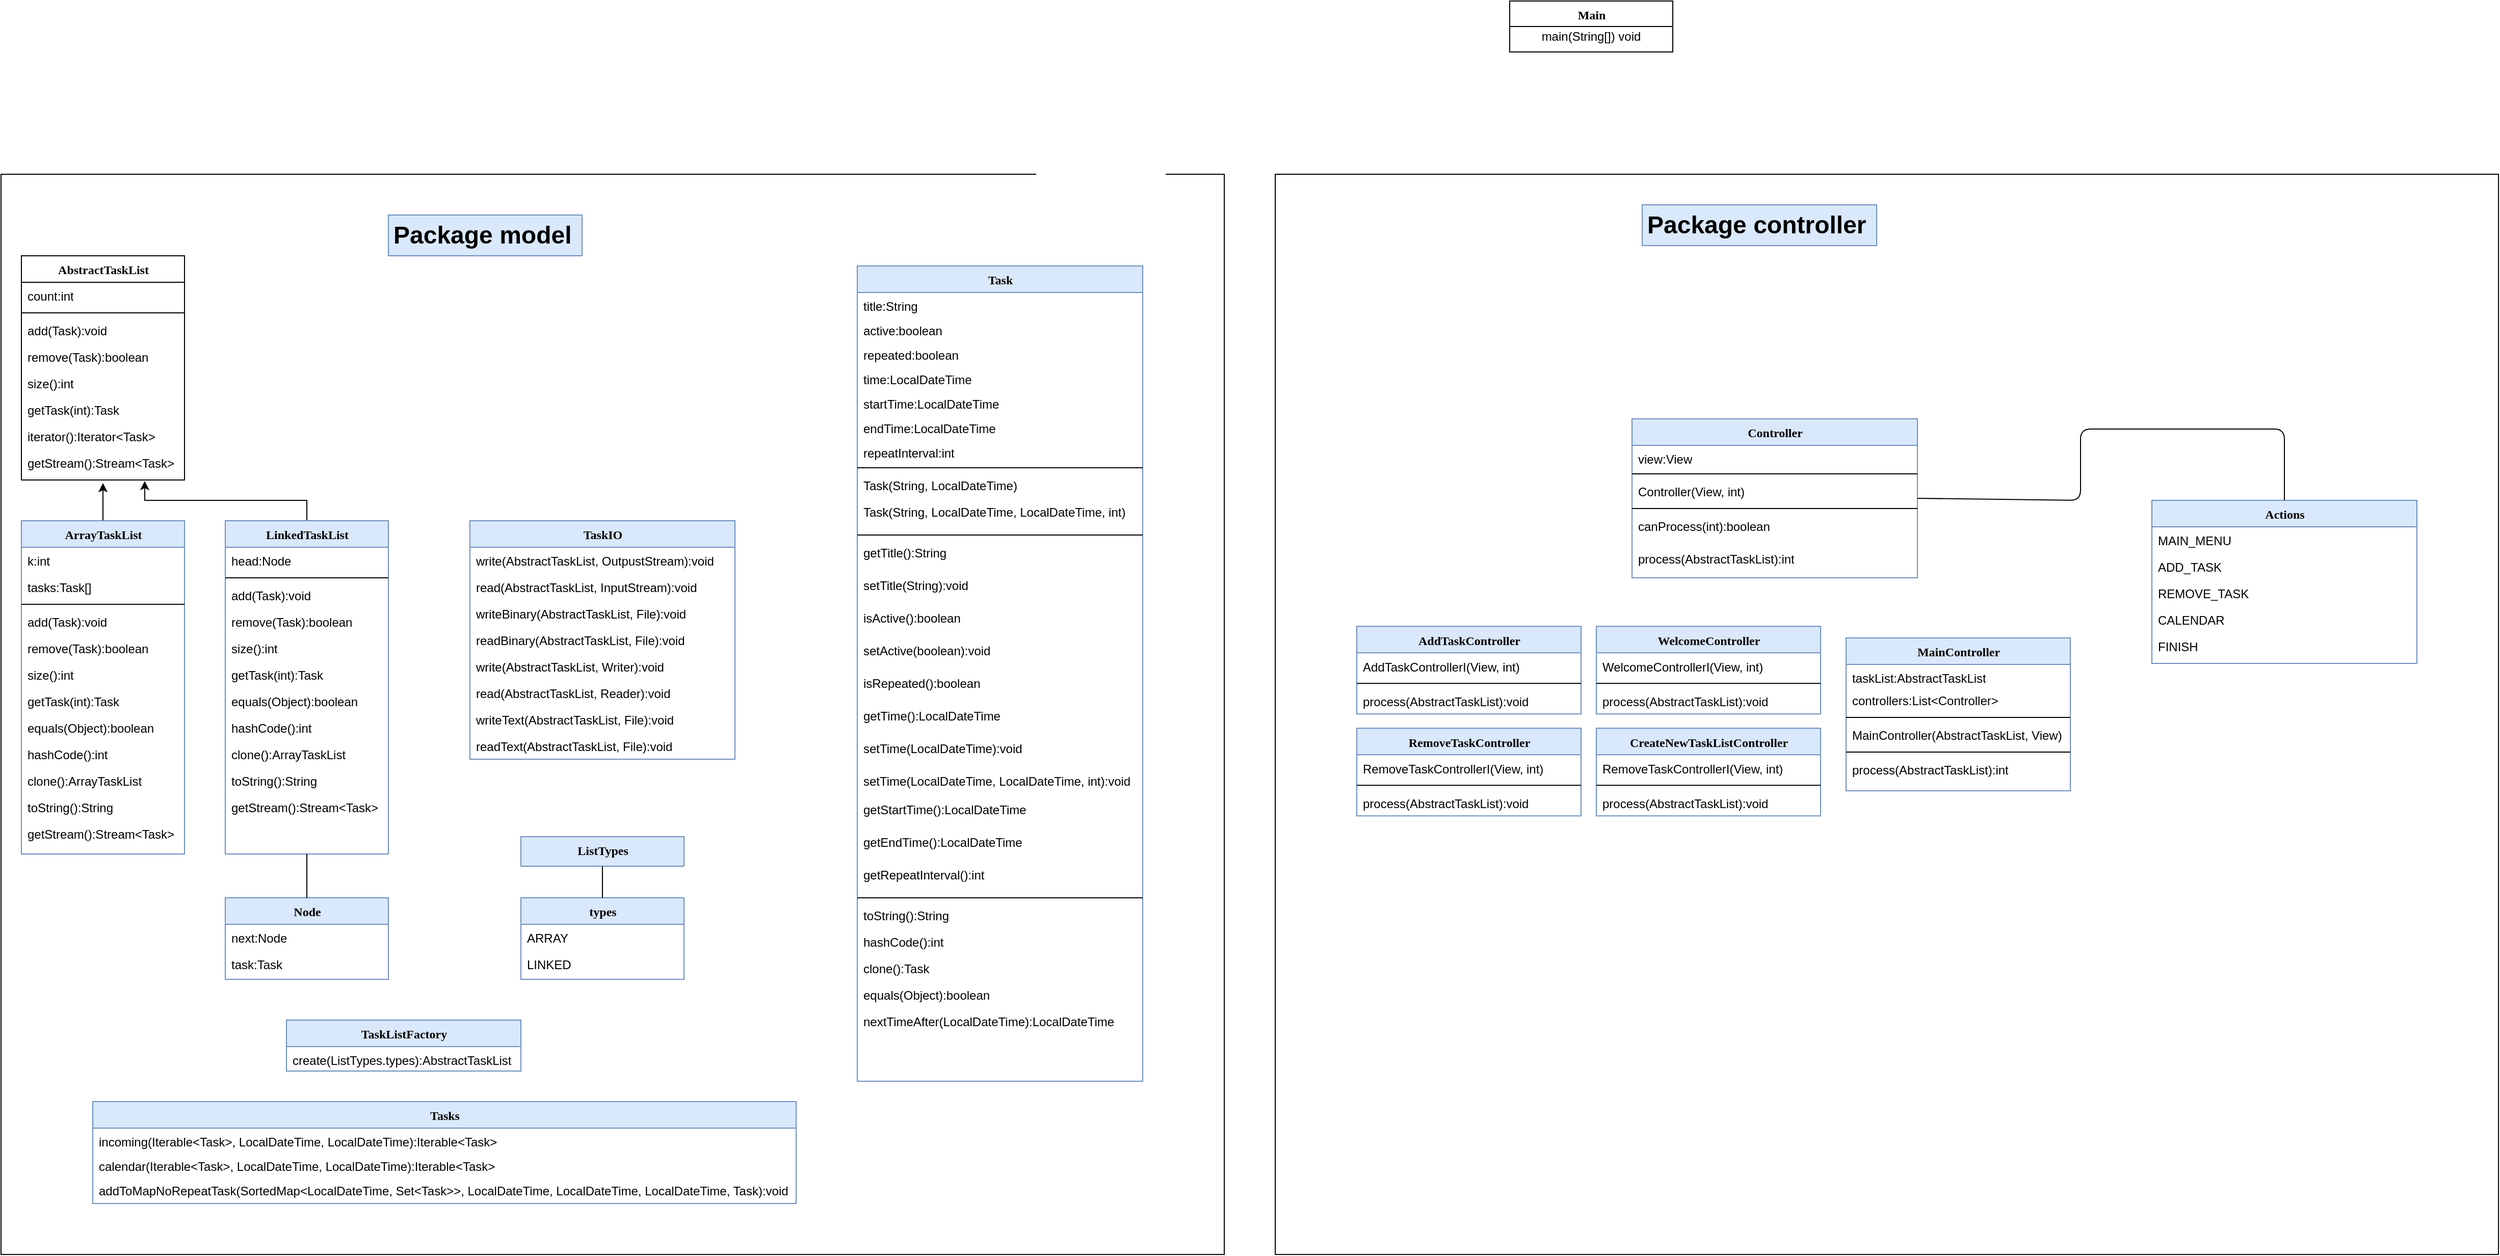 <mxfile version="12.4.8" type="github">
  <diagram name="Page-1" id="9f46799a-70d6-7492-0946-bef42562c5a5">
    <mxGraphModel dx="1102" dy="652" grid="1" gridSize="10" guides="1" tooltips="1" connect="1" arrows="1" fold="1" page="1" pageScale="1" pageWidth="1100" pageHeight="850" background="#ffffff" math="0" shadow="0">
      <root>
        <mxCell id="0"/>
        <mxCell id="1" parent="0"/>
        <mxCell id="Jl83T3s884Ppd1om0JJ5-8" value="" style="rounded=0;whiteSpace=wrap;html=1;glass=0;" parent="1" vertex="1">
          <mxGeometry x="40" y="220" width="1200" height="1060" as="geometry"/>
        </mxCell>
        <mxCell id="78961159f06e98e8-17" value="AbstractTaskList" style="swimlane;html=1;fontStyle=1;align=center;verticalAlign=top;childLayout=stackLayout;horizontal=1;startSize=26;horizontalStack=0;resizeParent=1;resizeLast=0;collapsible=1;marginBottom=0;swimlaneFillColor=#ffffff;rounded=0;shadow=0;comic=0;labelBackgroundColor=none;strokeWidth=1;fillColor=none;fontFamily=Verdana;fontSize=12" parent="1" vertex="1">
          <mxGeometry x="60" y="300" width="160" height="220" as="geometry"/>
        </mxCell>
        <mxCell id="78961159f06e98e8-21" value="count:int" style="text;html=1;strokeColor=none;fillColor=none;align=left;verticalAlign=top;spacingLeft=4;spacingRight=4;whiteSpace=wrap;overflow=hidden;rotatable=0;points=[[0,0.5],[1,0.5]];portConstraint=eastwest;" parent="78961159f06e98e8-17" vertex="1">
          <mxGeometry y="26" width="160" height="26" as="geometry"/>
        </mxCell>
        <mxCell id="78961159f06e98e8-19" value="" style="line;html=1;strokeWidth=1;fillColor=none;align=left;verticalAlign=middle;spacingTop=-1;spacingLeft=3;spacingRight=3;rotatable=0;labelPosition=right;points=[];portConstraint=eastwest;" parent="78961159f06e98e8-17" vertex="1">
          <mxGeometry y="52" width="160" height="8" as="geometry"/>
        </mxCell>
        <mxCell id="78961159f06e98e8-20" value="add(Task):void" style="text;html=1;strokeColor=none;fillColor=none;align=left;verticalAlign=top;spacingLeft=4;spacingRight=4;whiteSpace=wrap;overflow=hidden;rotatable=0;points=[[0,0.5],[1,0.5]];portConstraint=eastwest;" parent="78961159f06e98e8-17" vertex="1">
          <mxGeometry y="60" width="160" height="26" as="geometry"/>
        </mxCell>
        <mxCell id="78961159f06e98e8-27" value="remove(Task):boolean" style="text;html=1;strokeColor=none;fillColor=none;align=left;verticalAlign=top;spacingLeft=4;spacingRight=4;whiteSpace=wrap;overflow=hidden;rotatable=0;points=[[0,0.5],[1,0.5]];portConstraint=eastwest;" parent="78961159f06e98e8-17" vertex="1">
          <mxGeometry y="86" width="160" height="26" as="geometry"/>
        </mxCell>
        <mxCell id="Jl83T3s884Ppd1om0JJ5-16" value="size():int" style="text;html=1;strokeColor=none;fillColor=none;align=left;verticalAlign=top;spacingLeft=4;spacingRight=4;whiteSpace=wrap;overflow=hidden;rotatable=0;points=[[0,0.5],[1,0.5]];portConstraint=eastwest;" parent="78961159f06e98e8-17" vertex="1">
          <mxGeometry y="112" width="160" height="26" as="geometry"/>
        </mxCell>
        <mxCell id="Jl83T3s884Ppd1om0JJ5-17" value="getTask(int):Task" style="text;html=1;strokeColor=none;fillColor=none;align=left;verticalAlign=top;spacingLeft=4;spacingRight=4;whiteSpace=wrap;overflow=hidden;rotatable=0;points=[[0,0.5],[1,0.5]];portConstraint=eastwest;" parent="78961159f06e98e8-17" vertex="1">
          <mxGeometry y="138" width="160" height="26" as="geometry"/>
        </mxCell>
        <mxCell id="Jl83T3s884Ppd1om0JJ5-18" value="iterator():Iterator&amp;lt;Task&amp;gt;" style="text;html=1;strokeColor=none;fillColor=none;align=left;verticalAlign=top;spacingLeft=4;spacingRight=4;whiteSpace=wrap;overflow=hidden;rotatable=0;points=[[0,0.5],[1,0.5]];portConstraint=eastwest;" parent="78961159f06e98e8-17" vertex="1">
          <mxGeometry y="164" width="160" height="26" as="geometry"/>
        </mxCell>
        <mxCell id="Jl83T3s884Ppd1om0JJ5-19" value="getStream():Stream&amp;lt;Task&amp;gt;" style="text;html=1;strokeColor=none;fillColor=none;align=left;verticalAlign=top;spacingLeft=4;spacingRight=4;whiteSpace=wrap;overflow=hidden;rotatable=0;points=[[0,0.5],[1,0.5]];portConstraint=eastwest;" parent="78961159f06e98e8-17" vertex="1">
          <mxGeometry y="190" width="160" height="26" as="geometry"/>
        </mxCell>
        <mxCell id="78961159f06e98e8-30" value="Main" style="swimlane;html=1;fontStyle=1;align=center;verticalAlign=top;childLayout=stackLayout;horizontal=1;startSize=25;horizontalStack=0;resizeParent=1;resizeLast=0;collapsible=1;marginBottom=0;swimlaneFillColor=#ffffff;rounded=0;shadow=0;comic=0;labelBackgroundColor=none;strokeWidth=1;fillColor=none;fontFamily=Verdana;fontSize=12" parent="1" vertex="1">
          <mxGeometry x="1520" y="50" width="160" height="50" as="geometry"/>
        </mxCell>
        <mxCell id="Jl83T3s884Ppd1om0JJ5-1" value="main(String[]) void" style="text;html=1;strokeColor=none;fillColor=none;align=center;verticalAlign=middle;whiteSpace=wrap;rounded=0;" parent="78961159f06e98e8-30" vertex="1">
          <mxGeometry y="25" width="160" height="20" as="geometry"/>
        </mxCell>
        <mxCell id="ICaOzD0aiAJlALt-W4pU-18" style="edgeStyle=orthogonalEdgeStyle;rounded=0;orthogonalLoop=1;jettySize=auto;html=1;exitX=0.5;exitY=0;exitDx=0;exitDy=0;" parent="1" source="78961159f06e98e8-56" edge="1">
          <mxGeometry relative="1" as="geometry">
            <mxPoint x="140" y="523" as="targetPoint"/>
          </mxGeometry>
        </mxCell>
        <mxCell id="78961159f06e98e8-56" value="ArrayTaskList" style="swimlane;html=1;fontStyle=1;align=center;verticalAlign=top;childLayout=stackLayout;horizontal=1;startSize=26;horizontalStack=0;resizeParent=1;resizeLast=0;collapsible=1;marginBottom=0;swimlaneFillColor=#ffffff;rounded=0;shadow=0;comic=0;labelBackgroundColor=none;strokeWidth=1;fillColor=#dae8fc;fontFamily=Verdana;fontSize=12;strokeColor=#6c8ebf;" parent="1" vertex="1">
          <mxGeometry x="60" y="560" width="160" height="327" as="geometry"/>
        </mxCell>
        <mxCell id="78961159f06e98e8-57" value="k:int" style="text;html=1;strokeColor=none;fillColor=none;align=left;verticalAlign=top;spacingLeft=4;spacingRight=4;whiteSpace=wrap;overflow=hidden;rotatable=0;points=[[0,0.5],[1,0.5]];portConstraint=eastwest;" parent="78961159f06e98e8-56" vertex="1">
          <mxGeometry y="26" width="160" height="26" as="geometry"/>
        </mxCell>
        <mxCell id="78961159f06e98e8-58" value="tasks:Task[]" style="text;html=1;strokeColor=none;fillColor=none;align=left;verticalAlign=top;spacingLeft=4;spacingRight=4;whiteSpace=wrap;overflow=hidden;rotatable=0;points=[[0,0.5],[1,0.5]];portConstraint=eastwest;" parent="78961159f06e98e8-56" vertex="1">
          <mxGeometry y="52" width="160" height="26" as="geometry"/>
        </mxCell>
        <mxCell id="78961159f06e98e8-64" value="" style="line;html=1;strokeWidth=1;fillColor=none;align=left;verticalAlign=middle;spacingTop=-1;spacingLeft=3;spacingRight=3;rotatable=0;labelPosition=right;points=[];portConstraint=eastwest;" parent="78961159f06e98e8-56" vertex="1">
          <mxGeometry y="78" width="160" height="8" as="geometry"/>
        </mxCell>
        <mxCell id="78961159f06e98e8-65" value="add(Task):void" style="text;html=1;strokeColor=none;fillColor=none;align=left;verticalAlign=top;spacingLeft=4;spacingRight=4;whiteSpace=wrap;overflow=hidden;rotatable=0;points=[[0,0.5],[1,0.5]];portConstraint=eastwest;" parent="78961159f06e98e8-56" vertex="1">
          <mxGeometry y="86" width="160" height="26" as="geometry"/>
        </mxCell>
        <mxCell id="78961159f06e98e8-66" value="remove(Task):boolean" style="text;html=1;strokeColor=none;fillColor=none;align=left;verticalAlign=top;spacingLeft=4;spacingRight=4;whiteSpace=wrap;overflow=hidden;rotatable=0;points=[[0,0.5],[1,0.5]];portConstraint=eastwest;" parent="78961159f06e98e8-56" vertex="1">
          <mxGeometry y="112" width="160" height="26" as="geometry"/>
        </mxCell>
        <mxCell id="78961159f06e98e8-68" value="size():int" style="text;html=1;strokeColor=none;fillColor=none;align=left;verticalAlign=top;spacingLeft=4;spacingRight=4;whiteSpace=wrap;overflow=hidden;rotatable=0;points=[[0,0.5],[1,0.5]];portConstraint=eastwest;" parent="78961159f06e98e8-56" vertex="1">
          <mxGeometry y="138" width="160" height="26" as="geometry"/>
        </mxCell>
        <mxCell id="Jl83T3s884Ppd1om0JJ5-20" value="getTask(int):Task&lt;span style=&quot;color: rgba(0 , 0 , 0 , 0) ; font-family: monospace ; font-size: 0px ; white-space: nowrap&quot;&gt;%3CmxGraphModel%3E%3Croot%3E%3CmxCell%20id%3D%220%22%2F%3E%3CmxCell%20id%3D%221%22%20parent%3D%220%22%2F%3E%3CmxCell%20id%3D%222%22%20value%3D%22size()%3Aint%22%20style%3D%22text%3Bhtml%3D1%3BstrokeColor%3Dnone%3BfillColor%3Dnone%3Balign%3Dleft%3BverticalAlign%3Dtop%3BspacingLeft%3D4%3BspacingRight%3D4%3BwhiteSpace%3Dwrap%3Boverflow%3Dhidden%3Brotatable%3D0%3Bpoints%3D%5B%5B0%2C0.5%5D%2C%5B1%2C0.5%5D%5D%3BportConstraint%3Deastwest%3B%22%20vertex%3D%221%22%20parent%3D%221%22%3E%3CmxGeometry%20x%3D%2260%22%20y%3D%22581%22%20width%3D%22160%22%20height%3D%2226%22%20as%3D%22geometry%22%2F%3E%3C%2FmxCell%3E%3C%2Froot%3E%3C%2FmxGraphModel%3E&lt;/span&gt;" style="text;html=1;strokeColor=none;fillColor=none;align=left;verticalAlign=top;spacingLeft=4;spacingRight=4;whiteSpace=wrap;overflow=hidden;rotatable=0;points=[[0,0.5],[1,0.5]];portConstraint=eastwest;" parent="78961159f06e98e8-56" vertex="1">
          <mxGeometry y="164" width="160" height="26" as="geometry"/>
        </mxCell>
        <mxCell id="Jl83T3s884Ppd1om0JJ5-21" value="equals(Object):boolean&lt;span style=&quot;color: rgba(0 , 0 , 0 , 0) ; font-family: monospace ; font-size: 0px ; white-space: nowrap&quot;&gt;%3CmxGraphModel%3E%3Croot%3E%3CmxCell%20id%3D%220%22%2F%3E%3CmxCell%20id%3D%221%22%20parent%3D%220%22%2F%3E%3CmxCell%20id%3D%222%22%20value%3D%22getTask(int)%3ATask%26lt%3Bspan%20style%3D%26quot%3Bcolor%3A%20rgba(0%20%2C%200%20%2C%200%20%2C%200)%20%3B%20font-family%3A%20monospace%20%3B%20font-size%3A%200px%20%3B%20white-space%3A%20nowrap%26quot%3B%26gt%3B%253CmxGraphModel%253E%253Croot%253E%253CmxCell%2520id%253D%25220%2522%252F%253E%253CmxCell%2520id%253D%25221%2522%2520parent%253D%25220%2522%252F%253E%253CmxCell%2520id%253D%25222%2522%2520value%253D%2522size()%253Aint%2522%2520style%253D%2522text%253Bhtml%253D1%253BstrokeColor%253Dnone%253BfillColor%253Dnone%253Balign%253Dleft%253BverticalAlign%253Dtop%253BspacingLeft%253D4%253BspacingRight%253D4%253BwhiteSpace%253Dwrap%253Boverflow%253Dhidden%253Brotatable%253D0%253Bpoints%253D%255B%255B0%252C0.5%255D%252C%255B1%252C0.5%255D%255D%253BportConstraint%253Deastwest%253B%2522%2520vertex%253D%25221%2522%2520parent%253D%25221%2522%253E%253CmxGeometry%2520x%253D%252260%2522%2520y%253D%2522581%2522%2520width%253D%2522160%2522%2520height%253D%252226%2522%2520as%253D%2522geometry%2522%252F%253E%253C%252FmxCell%253E%253C%252Froot%253E%253C%252FmxGraphModel%253E%26lt%3B%2Fspan%26gt%3B%22%20style%3D%22text%3Bhtml%3D1%3BstrokeColor%3Dnone%3BfillColor%3Dnone%3Balign%3Dleft%3BverticalAlign%3Dtop%3BspacingLeft%3D4%3BspacingRight%3D4%3BwhiteSpace%3Dwrap%3Boverflow%3Dhidden%3Brotatable%3D0%3Bpoints%3D%5B%5B0%2C0.5%5D%2C%5B1%2C0.5%5D%5D%3BportConstraint%3Deastwest%3B%22%20vertex%3D%221%22%20parent%3D%221%22%3E%3CmxGeometry%20x%3D%2260%22%20y%3D%22607%22%20width%3D%22160%22%20height%3D%2226%22%20as%3D%22geometry%22%2F%3E%3C%2FmxCell%3E%3C%2Froot%3E%3C%2FmxGraphModel%3E&lt;/span&gt;" style="text;html=1;strokeColor=none;fillColor=none;align=left;verticalAlign=top;spacingLeft=4;spacingRight=4;whiteSpace=wrap;overflow=hidden;rotatable=0;points=[[0,0.5],[1,0.5]];portConstraint=eastwest;" parent="78961159f06e98e8-56" vertex="1">
          <mxGeometry y="190" width="160" height="26" as="geometry"/>
        </mxCell>
        <mxCell id="Jl83T3s884Ppd1om0JJ5-22" value="hashCode():int" style="text;html=1;strokeColor=none;fillColor=none;align=left;verticalAlign=top;spacingLeft=4;spacingRight=4;whiteSpace=wrap;overflow=hidden;rotatable=0;points=[[0,0.5],[1,0.5]];portConstraint=eastwest;" parent="78961159f06e98e8-56" vertex="1">
          <mxGeometry y="216" width="160" height="26" as="geometry"/>
        </mxCell>
        <mxCell id="ICaOzD0aiAJlALt-W4pU-1" value="&lt;font style=&quot;vertical-align: inherit&quot;&gt;&lt;font style=&quot;vertical-align: inherit&quot;&gt;clone():ArrayTaskList&lt;/font&gt;&lt;/font&gt;" style="text;html=1;strokeColor=none;fillColor=none;align=left;verticalAlign=top;spacingLeft=4;spacingRight=4;whiteSpace=wrap;overflow=hidden;rotatable=0;points=[[0,0.5],[1,0.5]];portConstraint=eastwest;" parent="78961159f06e98e8-56" vertex="1">
          <mxGeometry y="242" width="160" height="26" as="geometry"/>
        </mxCell>
        <mxCell id="ICaOzD0aiAJlALt-W4pU-2" value="&lt;font style=&quot;vertical-align: inherit&quot;&gt;&lt;font style=&quot;vertical-align: inherit&quot;&gt;&lt;font style=&quot;vertical-align: inherit&quot;&gt;&lt;font style=&quot;vertical-align: inherit&quot;&gt;&lt;font style=&quot;vertical-align: inherit&quot;&gt;&lt;font style=&quot;vertical-align: inherit&quot;&gt;toString():String&lt;/font&gt;&lt;/font&gt;&lt;/font&gt;&lt;/font&gt;&lt;/font&gt;&lt;/font&gt;" style="text;html=1;strokeColor=none;fillColor=none;align=left;verticalAlign=top;spacingLeft=4;spacingRight=4;whiteSpace=wrap;overflow=hidden;rotatable=0;points=[[0,0.5],[1,0.5]];portConstraint=eastwest;" parent="78961159f06e98e8-56" vertex="1">
          <mxGeometry y="268" width="160" height="26" as="geometry"/>
        </mxCell>
        <mxCell id="ICaOzD0aiAJlALt-W4pU-3" value="&lt;font style=&quot;vertical-align: inherit&quot;&gt;&lt;font style=&quot;vertical-align: inherit&quot;&gt;&lt;font style=&quot;vertical-align: inherit&quot;&gt;&lt;font style=&quot;vertical-align: inherit&quot;&gt;&lt;font style=&quot;vertical-align: inherit&quot;&gt;&lt;font style=&quot;vertical-align: inherit&quot;&gt;&lt;font style=&quot;vertical-align: inherit&quot;&gt;&lt;font style=&quot;vertical-align: inherit&quot;&gt;getStream():Stream&amp;lt;Task&amp;gt;&lt;/font&gt;&lt;/font&gt;&lt;/font&gt;&lt;/font&gt;&lt;/font&gt;&lt;/font&gt;&lt;/font&gt;&lt;/font&gt;" style="text;html=1;strokeColor=none;fillColor=none;align=left;verticalAlign=top;spacingLeft=4;spacingRight=4;whiteSpace=wrap;overflow=hidden;rotatable=0;points=[[0,0.5],[1,0.5]];portConstraint=eastwest;" parent="78961159f06e98e8-56" vertex="1">
          <mxGeometry y="294" width="160" height="26" as="geometry"/>
        </mxCell>
        <mxCell id="Jl83T3s884Ppd1om0JJ5-13" value="&lt;h1&gt;Package model&lt;/h1&gt;" style="text;html=1;strokeColor=#6c8ebf;fillColor=#dae8fc;spacing=5;spacingTop=-20;whiteSpace=wrap;overflow=hidden;rounded=0;glass=0;" parent="1" vertex="1">
          <mxGeometry x="420" y="260" width="190" height="40" as="geometry"/>
        </mxCell>
        <mxCell id="ICaOzD0aiAJlALt-W4pU-19" style="edgeStyle=orthogonalEdgeStyle;rounded=0;orthogonalLoop=1;jettySize=auto;html=1;entryX=0.756;entryY=1.192;entryDx=0;entryDy=0;entryPerimeter=0;" parent="1" source="ICaOzD0aiAJlALt-W4pU-4" target="Jl83T3s884Ppd1om0JJ5-19" edge="1">
          <mxGeometry relative="1" as="geometry">
            <Array as="points">
              <mxPoint x="340" y="540"/>
              <mxPoint x="181" y="540"/>
            </Array>
          </mxGeometry>
        </mxCell>
        <mxCell id="ICaOzD0aiAJlALt-W4pU-4" value="LinkedTaskList" style="swimlane;html=1;fontStyle=1;align=center;verticalAlign=top;childLayout=stackLayout;horizontal=1;startSize=26;horizontalStack=0;resizeParent=1;resizeLast=0;collapsible=1;marginBottom=0;swimlaneFillColor=#ffffff;rounded=0;shadow=0;comic=0;labelBackgroundColor=none;strokeWidth=1;fillColor=#dae8fc;fontFamily=Verdana;fontSize=12;strokeColor=#6c8ebf;" parent="1" vertex="1">
          <mxGeometry x="260" y="560" width="160" height="327" as="geometry"/>
        </mxCell>
        <mxCell id="ICaOzD0aiAJlALt-W4pU-5" value="head:Node" style="text;html=1;strokeColor=none;fillColor=none;align=left;verticalAlign=top;spacingLeft=4;spacingRight=4;whiteSpace=wrap;overflow=hidden;rotatable=0;points=[[0,0.5],[1,0.5]];portConstraint=eastwest;" parent="ICaOzD0aiAJlALt-W4pU-4" vertex="1">
          <mxGeometry y="26" width="160" height="26" as="geometry"/>
        </mxCell>
        <mxCell id="ICaOzD0aiAJlALt-W4pU-7" value="" style="line;html=1;strokeWidth=1;fillColor=none;align=left;verticalAlign=middle;spacingTop=-1;spacingLeft=3;spacingRight=3;rotatable=0;labelPosition=right;points=[];portConstraint=eastwest;" parent="ICaOzD0aiAJlALt-W4pU-4" vertex="1">
          <mxGeometry y="52" width="160" height="8" as="geometry"/>
        </mxCell>
        <mxCell id="ICaOzD0aiAJlALt-W4pU-8" value="add(Task):void" style="text;html=1;strokeColor=none;fillColor=none;align=left;verticalAlign=top;spacingLeft=4;spacingRight=4;whiteSpace=wrap;overflow=hidden;rotatable=0;points=[[0,0.5],[1,0.5]];portConstraint=eastwest;" parent="ICaOzD0aiAJlALt-W4pU-4" vertex="1">
          <mxGeometry y="60" width="160" height="26" as="geometry"/>
        </mxCell>
        <mxCell id="ICaOzD0aiAJlALt-W4pU-9" value="remove(Task):boolean" style="text;html=1;strokeColor=none;fillColor=none;align=left;verticalAlign=top;spacingLeft=4;spacingRight=4;whiteSpace=wrap;overflow=hidden;rotatable=0;points=[[0,0.5],[1,0.5]];portConstraint=eastwest;" parent="ICaOzD0aiAJlALt-W4pU-4" vertex="1">
          <mxGeometry y="86" width="160" height="26" as="geometry"/>
        </mxCell>
        <mxCell id="ICaOzD0aiAJlALt-W4pU-10" value="size():int" style="text;html=1;strokeColor=none;fillColor=none;align=left;verticalAlign=top;spacingLeft=4;spacingRight=4;whiteSpace=wrap;overflow=hidden;rotatable=0;points=[[0,0.5],[1,0.5]];portConstraint=eastwest;" parent="ICaOzD0aiAJlALt-W4pU-4" vertex="1">
          <mxGeometry y="112" width="160" height="26" as="geometry"/>
        </mxCell>
        <mxCell id="ICaOzD0aiAJlALt-W4pU-11" value="getTask(int):Task&lt;span style=&quot;color: rgba(0 , 0 , 0 , 0) ; font-family: monospace ; font-size: 0px ; white-space: nowrap&quot;&gt;%3CmxGraphModel%3E%3Croot%3E%3CmxCell%20id%3D%220%22%2F%3E%3CmxCell%20id%3D%221%22%20parent%3D%220%22%2F%3E%3CmxCell%20id%3D%222%22%20value%3D%22size()%3Aint%22%20style%3D%22text%3Bhtml%3D1%3BstrokeColor%3Dnone%3BfillColor%3Dnone%3Balign%3Dleft%3BverticalAlign%3Dtop%3BspacingLeft%3D4%3BspacingRight%3D4%3BwhiteSpace%3Dwrap%3Boverflow%3Dhidden%3Brotatable%3D0%3Bpoints%3D%5B%5B0%2C0.5%5D%2C%5B1%2C0.5%5D%5D%3BportConstraint%3Deastwest%3B%22%20vertex%3D%221%22%20parent%3D%221%22%3E%3CmxGeometry%20x%3D%2260%22%20y%3D%22581%22%20width%3D%22160%22%20height%3D%2226%22%20as%3D%22geometry%22%2F%3E%3C%2FmxCell%3E%3C%2Froot%3E%3C%2FmxGraphModel%3E&lt;/span&gt;" style="text;html=1;strokeColor=none;fillColor=none;align=left;verticalAlign=top;spacingLeft=4;spacingRight=4;whiteSpace=wrap;overflow=hidden;rotatable=0;points=[[0,0.5],[1,0.5]];portConstraint=eastwest;" parent="ICaOzD0aiAJlALt-W4pU-4" vertex="1">
          <mxGeometry y="138" width="160" height="26" as="geometry"/>
        </mxCell>
        <mxCell id="ICaOzD0aiAJlALt-W4pU-12" value="equals(Object):boolean&lt;span style=&quot;color: rgba(0 , 0 , 0 , 0) ; font-family: monospace ; font-size: 0px ; white-space: nowrap&quot;&gt;%3CmxGraphModel%3E%3Croot%3E%3CmxCell%20id%3D%220%22%2F%3E%3CmxCell%20id%3D%221%22%20parent%3D%220%22%2F%3E%3CmxCell%20id%3D%222%22%20value%3D%22getTask(int)%3ATask%26lt%3Bspan%20style%3D%26quot%3Bcolor%3A%20rgba(0%20%2C%200%20%2C%200%20%2C%200)%20%3B%20font-family%3A%20monospace%20%3B%20font-size%3A%200px%20%3B%20white-space%3A%20nowrap%26quot%3B%26gt%3B%253CmxGraphModel%253E%253Croot%253E%253CmxCell%2520id%253D%25220%2522%252F%253E%253CmxCell%2520id%253D%25221%2522%2520parent%253D%25220%2522%252F%253E%253CmxCell%2520id%253D%25222%2522%2520value%253D%2522size()%253Aint%2522%2520style%253D%2522text%253Bhtml%253D1%253BstrokeColor%253Dnone%253BfillColor%253Dnone%253Balign%253Dleft%253BverticalAlign%253Dtop%253BspacingLeft%253D4%253BspacingRight%253D4%253BwhiteSpace%253Dwrap%253Boverflow%253Dhidden%253Brotatable%253D0%253Bpoints%253D%255B%255B0%252C0.5%255D%252C%255B1%252C0.5%255D%255D%253BportConstraint%253Deastwest%253B%2522%2520vertex%253D%25221%2522%2520parent%253D%25221%2522%253E%253CmxGeometry%2520x%253D%252260%2522%2520y%253D%2522581%2522%2520width%253D%2522160%2522%2520height%253D%252226%2522%2520as%253D%2522geometry%2522%252F%253E%253C%252FmxCell%253E%253C%252Froot%253E%253C%252FmxGraphModel%253E%26lt%3B%2Fspan%26gt%3B%22%20style%3D%22text%3Bhtml%3D1%3BstrokeColor%3Dnone%3BfillColor%3Dnone%3Balign%3Dleft%3BverticalAlign%3Dtop%3BspacingLeft%3D4%3BspacingRight%3D4%3BwhiteSpace%3Dwrap%3Boverflow%3Dhidden%3Brotatable%3D0%3Bpoints%3D%5B%5B0%2C0.5%5D%2C%5B1%2C0.5%5D%5D%3BportConstraint%3Deastwest%3B%22%20vertex%3D%221%22%20parent%3D%221%22%3E%3CmxGeometry%20x%3D%2260%22%20y%3D%22607%22%20width%3D%22160%22%20height%3D%2226%22%20as%3D%22geometry%22%2F%3E%3C%2FmxCell%3E%3C%2Froot%3E%3C%2FmxGraphModel%3E&lt;/span&gt;" style="text;html=1;strokeColor=none;fillColor=none;align=left;verticalAlign=top;spacingLeft=4;spacingRight=4;whiteSpace=wrap;overflow=hidden;rotatable=0;points=[[0,0.5],[1,0.5]];portConstraint=eastwest;" parent="ICaOzD0aiAJlALt-W4pU-4" vertex="1">
          <mxGeometry y="164" width="160" height="26" as="geometry"/>
        </mxCell>
        <mxCell id="ICaOzD0aiAJlALt-W4pU-13" value="hashCode():int" style="text;html=1;strokeColor=none;fillColor=none;align=left;verticalAlign=top;spacingLeft=4;spacingRight=4;whiteSpace=wrap;overflow=hidden;rotatable=0;points=[[0,0.5],[1,0.5]];portConstraint=eastwest;" parent="ICaOzD0aiAJlALt-W4pU-4" vertex="1">
          <mxGeometry y="190" width="160" height="26" as="geometry"/>
        </mxCell>
        <mxCell id="ICaOzD0aiAJlALt-W4pU-14" value="&lt;font style=&quot;vertical-align: inherit&quot;&gt;&lt;font style=&quot;vertical-align: inherit&quot;&gt;clone():ArrayTaskList&lt;/font&gt;&lt;/font&gt;" style="text;html=1;strokeColor=none;fillColor=none;align=left;verticalAlign=top;spacingLeft=4;spacingRight=4;whiteSpace=wrap;overflow=hidden;rotatable=0;points=[[0,0.5],[1,0.5]];portConstraint=eastwest;" parent="ICaOzD0aiAJlALt-W4pU-4" vertex="1">
          <mxGeometry y="216" width="160" height="26" as="geometry"/>
        </mxCell>
        <mxCell id="ICaOzD0aiAJlALt-W4pU-15" value="&lt;font style=&quot;vertical-align: inherit&quot;&gt;&lt;font style=&quot;vertical-align: inherit&quot;&gt;&lt;font style=&quot;vertical-align: inherit&quot;&gt;&lt;font style=&quot;vertical-align: inherit&quot;&gt;&lt;font style=&quot;vertical-align: inherit&quot;&gt;&lt;font style=&quot;vertical-align: inherit&quot;&gt;toString():String&lt;/font&gt;&lt;/font&gt;&lt;/font&gt;&lt;/font&gt;&lt;/font&gt;&lt;/font&gt;" style="text;html=1;strokeColor=none;fillColor=none;align=left;verticalAlign=top;spacingLeft=4;spacingRight=4;whiteSpace=wrap;overflow=hidden;rotatable=0;points=[[0,0.5],[1,0.5]];portConstraint=eastwest;" parent="ICaOzD0aiAJlALt-W4pU-4" vertex="1">
          <mxGeometry y="242" width="160" height="26" as="geometry"/>
        </mxCell>
        <mxCell id="ICaOzD0aiAJlALt-W4pU-16" value="&lt;font style=&quot;vertical-align: inherit&quot;&gt;&lt;font style=&quot;vertical-align: inherit&quot;&gt;&lt;font style=&quot;vertical-align: inherit&quot;&gt;&lt;font style=&quot;vertical-align: inherit&quot;&gt;&lt;font style=&quot;vertical-align: inherit&quot;&gt;&lt;font style=&quot;vertical-align: inherit&quot;&gt;&lt;font style=&quot;vertical-align: inherit&quot;&gt;&lt;font style=&quot;vertical-align: inherit&quot;&gt;getStream():Stream&amp;lt;Task&amp;gt;&lt;/font&gt;&lt;/font&gt;&lt;/font&gt;&lt;/font&gt;&lt;/font&gt;&lt;/font&gt;&lt;/font&gt;&lt;/font&gt;" style="text;html=1;strokeColor=none;fillColor=none;align=left;verticalAlign=top;spacingLeft=4;spacingRight=4;whiteSpace=wrap;overflow=hidden;rotatable=0;points=[[0,0.5],[1,0.5]];portConstraint=eastwest;" parent="ICaOzD0aiAJlALt-W4pU-4" vertex="1">
          <mxGeometry y="268" width="160" height="26" as="geometry"/>
        </mxCell>
        <mxCell id="ICaOzD0aiAJlALt-W4pU-33" value="Node" style="swimlane;html=1;fontStyle=1;align=center;verticalAlign=top;childLayout=stackLayout;horizontal=1;startSize=26;horizontalStack=0;resizeParent=1;resizeLast=0;collapsible=1;marginBottom=0;swimlaneFillColor=#ffffff;rounded=0;shadow=0;comic=0;labelBackgroundColor=none;strokeWidth=1;fontFamily=Verdana;fontSize=12;fillColor=#dae8fc;strokeColor=#6c8ebf;" parent="1" vertex="1">
          <mxGeometry x="260" y="930" width="160" height="80" as="geometry"/>
        </mxCell>
        <mxCell id="ICaOzD0aiAJlALt-W4pU-34" value="next:Node" style="text;html=1;strokeColor=none;fillColor=none;align=left;verticalAlign=top;spacingLeft=4;spacingRight=4;whiteSpace=wrap;overflow=hidden;rotatable=0;points=[[0,0.5],[1,0.5]];portConstraint=eastwest;" parent="ICaOzD0aiAJlALt-W4pU-33" vertex="1">
          <mxGeometry y="26" width="160" height="26" as="geometry"/>
        </mxCell>
        <mxCell id="ICaOzD0aiAJlALt-W4pU-45" value="task:Task" style="text;html=1;strokeColor=none;fillColor=none;align=left;verticalAlign=top;spacingLeft=4;spacingRight=4;whiteSpace=wrap;overflow=hidden;rotatable=0;points=[[0,0.5],[1,0.5]];portConstraint=eastwest;" parent="ICaOzD0aiAJlALt-W4pU-33" vertex="1">
          <mxGeometry y="52" width="160" height="26" as="geometry"/>
        </mxCell>
        <mxCell id="ICaOzD0aiAJlALt-W4pU-46" value="" style="endArrow=none;html=1;exitX=0.5;exitY=0;exitDx=0;exitDy=0;entryX=0.5;entryY=1;entryDx=0;entryDy=0;" parent="1" source="ICaOzD0aiAJlALt-W4pU-33" target="ICaOzD0aiAJlALt-W4pU-4" edge="1">
          <mxGeometry width="50" height="50" relative="1" as="geometry">
            <mxPoint x="340" y="960" as="sourcePoint"/>
            <mxPoint x="390" y="910" as="targetPoint"/>
          </mxGeometry>
        </mxCell>
        <mxCell id="ICaOzD0aiAJlALt-W4pU-48" value="Task" style="swimlane;html=1;fontStyle=1;align=center;verticalAlign=top;childLayout=stackLayout;horizontal=1;startSize=26;horizontalStack=0;resizeParent=1;resizeLast=0;collapsible=1;marginBottom=0;swimlaneFillColor=#ffffff;rounded=0;shadow=0;comic=0;labelBackgroundColor=none;strokeWidth=1;fillColor=#dae8fc;fontFamily=Verdana;fontSize=12;strokeColor=#6c8ebf;" parent="1" vertex="1">
          <mxGeometry x="880" y="310" width="280" height="800" as="geometry"/>
        </mxCell>
        <mxCell id="ICaOzD0aiAJlALt-W4pU-49" value="title:String" style="text;html=1;strokeColor=none;fillColor=none;align=left;verticalAlign=top;spacingLeft=4;spacingRight=4;whiteSpace=wrap;overflow=hidden;rotatable=0;points=[[0,0.5],[1,0.5]];portConstraint=eastwest;" parent="ICaOzD0aiAJlALt-W4pU-48" vertex="1">
          <mxGeometry y="26" width="280" height="24" as="geometry"/>
        </mxCell>
        <mxCell id="ICaOzD0aiAJlALt-W4pU-62" value="active:boolean" style="text;html=1;strokeColor=none;fillColor=none;align=left;verticalAlign=top;spacingLeft=4;spacingRight=4;whiteSpace=wrap;overflow=hidden;rotatable=0;points=[[0,0.5],[1,0.5]];portConstraint=eastwest;" parent="ICaOzD0aiAJlALt-W4pU-48" vertex="1">
          <mxGeometry y="50" width="280" height="24" as="geometry"/>
        </mxCell>
        <mxCell id="ICaOzD0aiAJlALt-W4pU-61" value="repeated:boolean&lt;span style=&quot;color: rgba(0 , 0 , 0 , 0) ; font-family: monospace ; font-size: 0px ; white-space: nowrap&quot;&gt;%3CmxGraphModel%3E%3Croot%3E%3CmxCell%20id%3D%220%22%2F%3E%3CmxCell%20id%3D%221%22%20parent%3D%220%22%2F%3E%3CmxCell%20id%3D%222%22%20value%3D%22active%3Aboolean%22%20style%3D%22text%3Bhtml%3D1%3BstrokeColor%3Dnone%3BfillColor%3Dnone%3Balign%3Dleft%3BverticalAlign%3Dtop%3BspacingLeft%3D4%3BspacingRight%3D4%3BwhiteSpace%3Dwrap%3Boverflow%3Dhidden%3Brotatable%3D0%3Bpoints%3D%5B%5B0%2C0.5%5D%2C%5B1%2C0.5%5D%5D%3BportConstraint%3Deastwest%3B%22%20vertex%3D%221%22%20parent%3D%221%22%3E%3CmxGeometry%20x%3D%22610%22%20y%3D%22459.5%22%20width%3D%22160%22%20height%3D%2224%22%20as%3D%22geometry%22%2F%3E%3C%2FmxCell%3E%3C%2Froot%3E%3C%2FmxGraphModel%3E&lt;/span&gt;" style="text;html=1;strokeColor=none;fillColor=none;align=left;verticalAlign=top;spacingLeft=4;spacingRight=4;whiteSpace=wrap;overflow=hidden;rotatable=0;points=[[0,0.5],[1,0.5]];portConstraint=eastwest;" parent="ICaOzD0aiAJlALt-W4pU-48" vertex="1">
          <mxGeometry y="74" width="280" height="24" as="geometry"/>
        </mxCell>
        <mxCell id="ICaOzD0aiAJlALt-W4pU-63" value="time:LocalDateTime" style="text;html=1;strokeColor=none;fillColor=none;align=left;verticalAlign=top;spacingLeft=4;spacingRight=4;whiteSpace=wrap;overflow=hidden;rotatable=0;points=[[0,0.5],[1,0.5]];portConstraint=eastwest;" parent="ICaOzD0aiAJlALt-W4pU-48" vertex="1">
          <mxGeometry y="98" width="280" height="24" as="geometry"/>
        </mxCell>
        <mxCell id="ICaOzD0aiAJlALt-W4pU-64" value="startTime:LocalDateTime" style="text;html=1;strokeColor=none;fillColor=none;align=left;verticalAlign=top;spacingLeft=4;spacingRight=4;whiteSpace=wrap;overflow=hidden;rotatable=0;points=[[0,0.5],[1,0.5]];portConstraint=eastwest;" parent="ICaOzD0aiAJlALt-W4pU-48" vertex="1">
          <mxGeometry y="122" width="280" height="24" as="geometry"/>
        </mxCell>
        <mxCell id="ICaOzD0aiAJlALt-W4pU-65" value="endTime:LocalDateTime" style="text;html=1;strokeColor=none;fillColor=none;align=left;verticalAlign=top;spacingLeft=4;spacingRight=4;whiteSpace=wrap;overflow=hidden;rotatable=0;points=[[0,0.5],[1,0.5]];portConstraint=eastwest;" parent="ICaOzD0aiAJlALt-W4pU-48" vertex="1">
          <mxGeometry y="146" width="280" height="24" as="geometry"/>
        </mxCell>
        <mxCell id="ICaOzD0aiAJlALt-W4pU-66" value="repeatInterval:int" style="text;html=1;strokeColor=none;fillColor=none;align=left;verticalAlign=top;spacingLeft=4;spacingRight=4;whiteSpace=wrap;overflow=hidden;rotatable=0;points=[[0,0.5],[1,0.5]];portConstraint=eastwest;" parent="ICaOzD0aiAJlALt-W4pU-48" vertex="1">
          <mxGeometry y="170" width="280" height="24" as="geometry"/>
        </mxCell>
        <mxCell id="ICaOzD0aiAJlALt-W4pU-50" value="" style="line;html=1;strokeWidth=1;fillColor=none;align=left;verticalAlign=middle;spacingTop=-1;spacingLeft=3;spacingRight=3;rotatable=0;labelPosition=right;points=[];portConstraint=eastwest;" parent="ICaOzD0aiAJlALt-W4pU-48" vertex="1">
          <mxGeometry y="194" width="280" height="8" as="geometry"/>
        </mxCell>
        <mxCell id="ICaOzD0aiAJlALt-W4pU-68" value="&lt;font style=&quot;vertical-align: inherit&quot;&gt;&lt;font style=&quot;vertical-align: inherit&quot;&gt;&lt;font style=&quot;vertical-align: inherit&quot;&gt;&lt;font style=&quot;vertical-align: inherit&quot;&gt;&lt;font style=&quot;vertical-align: inherit&quot;&gt;&lt;font style=&quot;vertical-align: inherit&quot;&gt;Task(String, LocalDateTime)&lt;/font&gt;&lt;/font&gt;&lt;/font&gt;&lt;/font&gt;&lt;/font&gt;&lt;/font&gt;" style="text;html=1;strokeColor=none;fillColor=none;align=left;verticalAlign=top;spacingLeft=4;spacingRight=4;whiteSpace=wrap;overflow=hidden;rotatable=0;points=[[0,0.5],[1,0.5]];portConstraint=eastwest;" parent="ICaOzD0aiAJlALt-W4pU-48" vertex="1">
          <mxGeometry y="202" width="280" height="26" as="geometry"/>
        </mxCell>
        <mxCell id="ICaOzD0aiAJlALt-W4pU-69" value="&lt;font style=&quot;vertical-align: inherit&quot;&gt;&lt;font style=&quot;vertical-align: inherit&quot;&gt;&lt;font style=&quot;vertical-align: inherit&quot;&gt;&lt;font style=&quot;vertical-align: inherit&quot;&gt;&lt;font style=&quot;vertical-align: inherit&quot;&gt;&lt;font style=&quot;vertical-align: inherit&quot;&gt;Task(String, LocalDateTime, LocalDateTime, int)&lt;/font&gt;&lt;/font&gt;&lt;/font&gt;&lt;/font&gt;&lt;/font&gt;&lt;/font&gt;" style="text;html=1;strokeColor=none;fillColor=none;align=left;verticalAlign=top;spacingLeft=4;spacingRight=4;whiteSpace=wrap;overflow=hidden;rotatable=0;points=[[0,0.5],[1,0.5]];portConstraint=eastwest;" parent="ICaOzD0aiAJlALt-W4pU-48" vertex="1">
          <mxGeometry y="228" width="280" height="32" as="geometry"/>
        </mxCell>
        <mxCell id="ICaOzD0aiAJlALt-W4pU-67" value="" style="line;html=1;strokeWidth=1;fillColor=none;align=left;verticalAlign=middle;spacingTop=-1;spacingLeft=3;spacingRight=3;rotatable=0;labelPosition=right;points=[];portConstraint=eastwest;" parent="ICaOzD0aiAJlALt-W4pU-48" vertex="1">
          <mxGeometry y="260" width="280" height="8" as="geometry"/>
        </mxCell>
        <mxCell id="2RO7b1EySUIn5wooA4Gc-1" value="&lt;font style=&quot;vertical-align: inherit&quot;&gt;&lt;font style=&quot;vertical-align: inherit&quot;&gt;&lt;font style=&quot;vertical-align: inherit&quot;&gt;&lt;font style=&quot;vertical-align: inherit&quot;&gt;&lt;font style=&quot;vertical-align: inherit&quot;&gt;&lt;font style=&quot;vertical-align: inherit&quot;&gt;getTitle():String&lt;/font&gt;&lt;/font&gt;&lt;/font&gt;&lt;/font&gt;&lt;/font&gt;&lt;/font&gt;" style="text;html=1;strokeColor=none;fillColor=none;align=left;verticalAlign=top;spacingLeft=4;spacingRight=4;whiteSpace=wrap;overflow=hidden;rotatable=0;points=[[0,0.5],[1,0.5]];portConstraint=eastwest;" parent="ICaOzD0aiAJlALt-W4pU-48" vertex="1">
          <mxGeometry y="268" width="280" height="32" as="geometry"/>
        </mxCell>
        <mxCell id="2RO7b1EySUIn5wooA4Gc-3" value="&lt;font style=&quot;vertical-align: inherit&quot;&gt;&lt;font style=&quot;vertical-align: inherit&quot;&gt;&lt;font style=&quot;vertical-align: inherit&quot;&gt;&lt;font style=&quot;vertical-align: inherit&quot;&gt;&lt;font style=&quot;vertical-align: inherit&quot;&gt;&lt;font style=&quot;vertical-align: inherit&quot;&gt;setTitle(String):void&lt;/font&gt;&lt;/font&gt;&lt;/font&gt;&lt;/font&gt;&lt;/font&gt;&lt;/font&gt;" style="text;html=1;strokeColor=none;fillColor=none;align=left;verticalAlign=top;spacingLeft=4;spacingRight=4;whiteSpace=wrap;overflow=hidden;rotatable=0;points=[[0,0.5],[1,0.5]];portConstraint=eastwest;" parent="ICaOzD0aiAJlALt-W4pU-48" vertex="1">
          <mxGeometry y="300" width="280" height="32" as="geometry"/>
        </mxCell>
        <mxCell id="2RO7b1EySUIn5wooA4Gc-4" value="&lt;font style=&quot;vertical-align: inherit&quot;&gt;&lt;font style=&quot;vertical-align: inherit&quot;&gt;&lt;font style=&quot;vertical-align: inherit&quot;&gt;&lt;font style=&quot;vertical-align: inherit&quot;&gt;&lt;font style=&quot;vertical-align: inherit&quot;&gt;&lt;font style=&quot;vertical-align: inherit&quot;&gt;isActive():boolean&lt;/font&gt;&lt;/font&gt;&lt;/font&gt;&lt;/font&gt;&lt;/font&gt;&lt;/font&gt;" style="text;html=1;strokeColor=none;fillColor=none;align=left;verticalAlign=top;spacingLeft=4;spacingRight=4;whiteSpace=wrap;overflow=hidden;rotatable=0;points=[[0,0.5],[1,0.5]];portConstraint=eastwest;" parent="ICaOzD0aiAJlALt-W4pU-48" vertex="1">
          <mxGeometry y="332" width="280" height="32" as="geometry"/>
        </mxCell>
        <mxCell id="2RO7b1EySUIn5wooA4Gc-5" value="&lt;font style=&quot;vertical-align: inherit&quot;&gt;&lt;font style=&quot;vertical-align: inherit&quot;&gt;&lt;font style=&quot;vertical-align: inherit&quot;&gt;&lt;font style=&quot;vertical-align: inherit&quot;&gt;&lt;font style=&quot;vertical-align: inherit&quot;&gt;&lt;font style=&quot;vertical-align: inherit&quot;&gt;setActive(boolean):void&lt;/font&gt;&lt;/font&gt;&lt;/font&gt;&lt;/font&gt;&lt;/font&gt;&lt;/font&gt;" style="text;html=1;strokeColor=none;fillColor=none;align=left;verticalAlign=top;spacingLeft=4;spacingRight=4;whiteSpace=wrap;overflow=hidden;rotatable=0;points=[[0,0.5],[1,0.5]];portConstraint=eastwest;" parent="ICaOzD0aiAJlALt-W4pU-48" vertex="1">
          <mxGeometry y="364" width="280" height="32" as="geometry"/>
        </mxCell>
        <mxCell id="2RO7b1EySUIn5wooA4Gc-12" value="&lt;font style=&quot;vertical-align: inherit&quot;&gt;&lt;font style=&quot;vertical-align: inherit&quot;&gt;&lt;font style=&quot;vertical-align: inherit&quot;&gt;&lt;font style=&quot;vertical-align: inherit&quot;&gt;&lt;font style=&quot;vertical-align: inherit&quot;&gt;&lt;font style=&quot;vertical-align: inherit&quot;&gt;isRepeated():boolean&lt;/font&gt;&lt;/font&gt;&lt;/font&gt;&lt;/font&gt;&lt;/font&gt;&lt;/font&gt;" style="text;html=1;strokeColor=none;fillColor=none;align=left;verticalAlign=top;spacingLeft=4;spacingRight=4;whiteSpace=wrap;overflow=hidden;rotatable=0;points=[[0,0.5],[1,0.5]];portConstraint=eastwest;" parent="ICaOzD0aiAJlALt-W4pU-48" vertex="1">
          <mxGeometry y="396" width="280" height="32" as="geometry"/>
        </mxCell>
        <mxCell id="2RO7b1EySUIn5wooA4Gc-6" value="&lt;font style=&quot;vertical-align: inherit&quot;&gt;&lt;font style=&quot;vertical-align: inherit&quot;&gt;&lt;font style=&quot;vertical-align: inherit&quot;&gt;&lt;font style=&quot;vertical-align: inherit&quot;&gt;&lt;font style=&quot;vertical-align: inherit&quot;&gt;&lt;font style=&quot;vertical-align: inherit&quot;&gt;getTime():LocalDateTime&lt;/font&gt;&lt;/font&gt;&lt;/font&gt;&lt;/font&gt;&lt;/font&gt;&lt;/font&gt;" style="text;html=1;strokeColor=none;fillColor=none;align=left;verticalAlign=top;spacingLeft=4;spacingRight=4;whiteSpace=wrap;overflow=hidden;rotatable=0;points=[[0,0.5],[1,0.5]];portConstraint=eastwest;" parent="ICaOzD0aiAJlALt-W4pU-48" vertex="1">
          <mxGeometry y="428" width="280" height="32" as="geometry"/>
        </mxCell>
        <mxCell id="2RO7b1EySUIn5wooA4Gc-7" value="setTime(LocalDateTime):void" style="text;html=1;strokeColor=none;fillColor=none;align=left;verticalAlign=top;spacingLeft=4;spacingRight=4;whiteSpace=wrap;overflow=hidden;rotatable=0;points=[[0,0.5],[1,0.5]];portConstraint=eastwest;" parent="ICaOzD0aiAJlALt-W4pU-48" vertex="1">
          <mxGeometry y="460" width="280" height="32" as="geometry"/>
        </mxCell>
        <mxCell id="2RO7b1EySUIn5wooA4Gc-11" value="setTime(LocalDateTime, LocalDateTime, int):void" style="text;html=1;strokeColor=none;fillColor=none;align=left;verticalAlign=top;spacingLeft=4;spacingRight=4;whiteSpace=wrap;overflow=hidden;rotatable=0;points=[[0,0.5],[1,0.5]];portConstraint=eastwest;" parent="ICaOzD0aiAJlALt-W4pU-48" vertex="1">
          <mxGeometry y="492" width="280" height="28" as="geometry"/>
        </mxCell>
        <mxCell id="2RO7b1EySUIn5wooA4Gc-8" value="getStartTime():LocalDateTime" style="text;html=1;strokeColor=none;fillColor=none;align=left;verticalAlign=top;spacingLeft=4;spacingRight=4;whiteSpace=wrap;overflow=hidden;rotatable=0;points=[[0,0.5],[1,0.5]];portConstraint=eastwest;" parent="ICaOzD0aiAJlALt-W4pU-48" vertex="1">
          <mxGeometry y="520" width="280" height="32" as="geometry"/>
        </mxCell>
        <mxCell id="2RO7b1EySUIn5wooA4Gc-9" value="getEndTime():LocalDateTime" style="text;html=1;strokeColor=none;fillColor=none;align=left;verticalAlign=top;spacingLeft=4;spacingRight=4;whiteSpace=wrap;overflow=hidden;rotatable=0;points=[[0,0.5],[1,0.5]];portConstraint=eastwest;" parent="ICaOzD0aiAJlALt-W4pU-48" vertex="1">
          <mxGeometry y="552" width="280" height="32" as="geometry"/>
        </mxCell>
        <mxCell id="2RO7b1EySUIn5wooA4Gc-10" value="getRepeatInterval():int" style="text;html=1;strokeColor=none;fillColor=none;align=left;verticalAlign=top;spacingLeft=4;spacingRight=4;whiteSpace=wrap;overflow=hidden;rotatable=0;points=[[0,0.5],[1,0.5]];portConstraint=eastwest;" parent="ICaOzD0aiAJlALt-W4pU-48" vertex="1">
          <mxGeometry y="584" width="280" height="32" as="geometry"/>
        </mxCell>
        <mxCell id="ICaOzD0aiAJlALt-W4pU-70" value="" style="line;html=1;strokeWidth=1;fillColor=none;align=left;verticalAlign=middle;spacingTop=-1;spacingLeft=3;spacingRight=3;rotatable=0;labelPosition=right;points=[];portConstraint=eastwest;" parent="ICaOzD0aiAJlALt-W4pU-48" vertex="1">
          <mxGeometry y="616" width="280" as="geometry"/>
        </mxCell>
        <mxCell id="2RO7b1EySUIn5wooA4Gc-2" value="" style="line;html=1;strokeWidth=1;fillColor=none;align=left;verticalAlign=middle;spacingTop=-1;spacingLeft=3;spacingRight=3;rotatable=0;labelPosition=right;points=[];portConstraint=eastwest;" parent="ICaOzD0aiAJlALt-W4pU-48" vertex="1">
          <mxGeometry y="616" width="280" height="8" as="geometry"/>
        </mxCell>
        <mxCell id="ICaOzD0aiAJlALt-W4pU-58" value="&lt;font style=&quot;vertical-align: inherit&quot;&gt;&lt;font style=&quot;vertical-align: inherit&quot;&gt;&lt;font style=&quot;vertical-align: inherit&quot;&gt;&lt;font style=&quot;vertical-align: inherit&quot;&gt;&lt;font style=&quot;vertical-align: inherit&quot;&gt;&lt;font style=&quot;vertical-align: inherit&quot;&gt;toString():String&lt;/font&gt;&lt;/font&gt;&lt;/font&gt;&lt;/font&gt;&lt;/font&gt;&lt;/font&gt;" style="text;html=1;strokeColor=none;fillColor=none;align=left;verticalAlign=top;spacingLeft=4;spacingRight=4;whiteSpace=wrap;overflow=hidden;rotatable=0;points=[[0,0.5],[1,0.5]];portConstraint=eastwest;" parent="ICaOzD0aiAJlALt-W4pU-48" vertex="1">
          <mxGeometry y="624" width="280" height="26" as="geometry"/>
        </mxCell>
        <mxCell id="ICaOzD0aiAJlALt-W4pU-56" value="hashCode():int" style="text;html=1;strokeColor=none;fillColor=none;align=left;verticalAlign=top;spacingLeft=4;spacingRight=4;whiteSpace=wrap;overflow=hidden;rotatable=0;points=[[0,0.5],[1,0.5]];portConstraint=eastwest;" parent="ICaOzD0aiAJlALt-W4pU-48" vertex="1">
          <mxGeometry y="650" width="280" height="26" as="geometry"/>
        </mxCell>
        <mxCell id="ICaOzD0aiAJlALt-W4pU-57" value="&lt;font style=&quot;vertical-align: inherit&quot;&gt;&lt;font style=&quot;vertical-align: inherit&quot;&gt;clone():Task&lt;/font&gt;&lt;/font&gt;" style="text;html=1;strokeColor=none;fillColor=none;align=left;verticalAlign=top;spacingLeft=4;spacingRight=4;whiteSpace=wrap;overflow=hidden;rotatable=0;points=[[0,0.5],[1,0.5]];portConstraint=eastwest;" parent="ICaOzD0aiAJlALt-W4pU-48" vertex="1">
          <mxGeometry y="676" width="280" height="26" as="geometry"/>
        </mxCell>
        <mxCell id="ICaOzD0aiAJlALt-W4pU-55" value="equals(Object):boolean&lt;span style=&quot;color: rgba(0 , 0 , 0 , 0) ; font-family: monospace ; font-size: 0px ; white-space: nowrap&quot;&gt;%3CmxGraphModel%3E%3Croot%3E%3CmxCell%20id%3D%220%22%2F%3E%3CmxCell%20id%3D%221%22%20parent%3D%220%22%2F%3E%3CmxCell%20id%3D%222%22%20value%3D%22getTask(int)%3ATask%26lt%3Bspan%20style%3D%26quot%3Bcolor%3A%20rgba(0%20%2C%200%20%2C%200%20%2C%200)%20%3B%20font-family%3A%20monospace%20%3B%20font-size%3A%200px%20%3B%20white-space%3A%20nowrap%26quot%3B%26gt%3B%253CmxGraphModel%253E%253Croot%253E%253CmxCell%2520id%253D%25220%2522%252F%253E%253CmxCell%2520id%253D%25221%2522%2520parent%253D%25220%2522%252F%253E%253CmxCell%2520id%253D%25222%2522%2520value%253D%2522size()%253Aint%2522%2520style%253D%2522text%253Bhtml%253D1%253BstrokeColor%253Dnone%253BfillColor%253Dnone%253Balign%253Dleft%253BverticalAlign%253Dtop%253BspacingLeft%253D4%253BspacingRight%253D4%253BwhiteSpace%253Dwrap%253Boverflow%253Dhidden%253Brotatable%253D0%253Bpoints%253D%255B%255B0%252C0.5%255D%252C%255B1%252C0.5%255D%255D%253BportConstraint%253Deastwest%253B%2522%2520vertex%253D%25221%2522%2520parent%253D%25221%2522%253E%253CmxGeometry%2520x%253D%252260%2522%2520y%253D%2522581%2522%2520width%253D%2522160%2522%2520height%253D%252226%2522%2520as%253D%2522geometry%2522%252F%253E%253C%252FmxCell%253E%253C%252Froot%253E%253C%252FmxGraphModel%253E%26lt%3B%2Fspan%26gt%3B%22%20style%3D%22text%3Bhtml%3D1%3BstrokeColor%3Dnone%3BfillColor%3Dnone%3Balign%3Dleft%3BverticalAlign%3Dtop%3BspacingLeft%3D4%3BspacingRight%3D4%3BwhiteSpace%3Dwrap%3Boverflow%3Dhidden%3Brotatable%3D0%3Bpoints%3D%5B%5B0%2C0.5%5D%2C%5B1%2C0.5%5D%5D%3BportConstraint%3Deastwest%3B%22%20vertex%3D%221%22%20parent%3D%221%22%3E%3CmxGeometry%20x%3D%2260%22%20y%3D%22607%22%20width%3D%22160%22%20height%3D%2226%22%20as%3D%22geometry%22%2F%3E%3C%2FmxCell%3E%3C%2Froot%3E%3C%2FmxGraphModel%3E&lt;/span&gt;" style="text;html=1;strokeColor=none;fillColor=none;align=left;verticalAlign=top;spacingLeft=4;spacingRight=4;whiteSpace=wrap;overflow=hidden;rotatable=0;points=[[0,0.5],[1,0.5]];portConstraint=eastwest;" parent="ICaOzD0aiAJlALt-W4pU-48" vertex="1">
          <mxGeometry y="702" width="280" height="26" as="geometry"/>
        </mxCell>
        <mxCell id="2RO7b1EySUIn5wooA4Gc-13" value="nextTimeAfter(LocalDateTime):LocalDateTime" style="text;html=1;strokeColor=none;fillColor=none;align=left;verticalAlign=top;spacingLeft=4;spacingRight=4;whiteSpace=wrap;overflow=hidden;rotatable=0;points=[[0,0.5],[1,0.5]];portConstraint=eastwest;" parent="ICaOzD0aiAJlALt-W4pU-48" vertex="1">
          <mxGeometry y="728" width="280" height="40" as="geometry"/>
        </mxCell>
        <mxCell id="2RO7b1EySUIn5wooA4Gc-15" value="TaskListFactory" style="swimlane;html=1;fontStyle=1;align=center;verticalAlign=top;childLayout=stackLayout;horizontal=1;startSize=26;horizontalStack=0;resizeParent=1;resizeLast=0;collapsible=1;marginBottom=0;swimlaneFillColor=#ffffff;rounded=0;shadow=0;comic=0;labelBackgroundColor=none;strokeWidth=1;fillColor=#dae8fc;fontFamily=Verdana;fontSize=12;strokeColor=#6c8ebf;" parent="1" vertex="1">
          <mxGeometry x="320" y="1050" width="230" height="50" as="geometry"/>
        </mxCell>
        <mxCell id="2RO7b1EySUIn5wooA4Gc-16" value="create(ListTypes.types):AbstractTaskList" style="text;html=1;strokeColor=none;fillColor=none;align=left;verticalAlign=top;spacingLeft=4;spacingRight=4;whiteSpace=wrap;overflow=hidden;rotatable=0;points=[[0,0.5],[1,0.5]];portConstraint=eastwest;" parent="2RO7b1EySUIn5wooA4Gc-15" vertex="1">
          <mxGeometry y="26" width="230" height="24" as="geometry"/>
        </mxCell>
        <mxCell id="2RO7b1EySUIn5wooA4Gc-18" value="TaskIO" style="swimlane;html=1;fontStyle=1;align=center;verticalAlign=top;childLayout=stackLayout;horizontal=1;startSize=26;horizontalStack=0;resizeParent=1;resizeLast=0;collapsible=1;marginBottom=0;swimlaneFillColor=#ffffff;rounded=0;shadow=0;comic=0;labelBackgroundColor=none;strokeWidth=1;fillColor=#dae8fc;fontFamily=Verdana;fontSize=12;strokeColor=#6c8ebf;" parent="1" vertex="1">
          <mxGeometry x="500" y="560" width="260" height="234" as="geometry"/>
        </mxCell>
        <mxCell id="2RO7b1EySUIn5wooA4Gc-19" value="write(AbstractTaskList, OutpustStream):void" style="text;html=1;strokeColor=none;fillColor=none;align=left;verticalAlign=top;spacingLeft=4;spacingRight=4;whiteSpace=wrap;overflow=hidden;rotatable=0;points=[[0,0.5],[1,0.5]];portConstraint=eastwest;" parent="2RO7b1EySUIn5wooA4Gc-18" vertex="1">
          <mxGeometry y="26" width="260" height="26" as="geometry"/>
        </mxCell>
        <mxCell id="2RO7b1EySUIn5wooA4Gc-31" value="read(AbstractTaskList, InputStream):void" style="text;html=1;strokeColor=none;fillColor=none;align=left;verticalAlign=top;spacingLeft=4;spacingRight=4;whiteSpace=wrap;overflow=hidden;rotatable=0;points=[[0,0.5],[1,0.5]];portConstraint=eastwest;" parent="2RO7b1EySUIn5wooA4Gc-18" vertex="1">
          <mxGeometry y="52" width="260" height="26" as="geometry"/>
        </mxCell>
        <mxCell id="2RO7b1EySUIn5wooA4Gc-32" value="writeBinary(AbstractTaskList, File):void" style="text;html=1;strokeColor=none;fillColor=none;align=left;verticalAlign=top;spacingLeft=4;spacingRight=4;whiteSpace=wrap;overflow=hidden;rotatable=0;points=[[0,0.5],[1,0.5]];portConstraint=eastwest;" parent="2RO7b1EySUIn5wooA4Gc-18" vertex="1">
          <mxGeometry y="78" width="260" height="26" as="geometry"/>
        </mxCell>
        <mxCell id="2RO7b1EySUIn5wooA4Gc-33" value="readBinary(AbstractTaskList, File):void" style="text;html=1;strokeColor=none;fillColor=none;align=left;verticalAlign=top;spacingLeft=4;spacingRight=4;whiteSpace=wrap;overflow=hidden;rotatable=0;points=[[0,0.5],[1,0.5]];portConstraint=eastwest;" parent="2RO7b1EySUIn5wooA4Gc-18" vertex="1">
          <mxGeometry y="104" width="260" height="26" as="geometry"/>
        </mxCell>
        <mxCell id="2RO7b1EySUIn5wooA4Gc-34" value="write(AbstractTaskList, Writer):void" style="text;html=1;strokeColor=none;fillColor=none;align=left;verticalAlign=top;spacingLeft=4;spacingRight=4;whiteSpace=wrap;overflow=hidden;rotatable=0;points=[[0,0.5],[1,0.5]];portConstraint=eastwest;" parent="2RO7b1EySUIn5wooA4Gc-18" vertex="1">
          <mxGeometry y="130" width="260" height="26" as="geometry"/>
        </mxCell>
        <mxCell id="2RO7b1EySUIn5wooA4Gc-35" value="read(AbstractTaskList, Reader):void" style="text;html=1;strokeColor=none;fillColor=none;align=left;verticalAlign=top;spacingLeft=4;spacingRight=4;whiteSpace=wrap;overflow=hidden;rotatable=0;points=[[0,0.5],[1,0.5]];portConstraint=eastwest;" parent="2RO7b1EySUIn5wooA4Gc-18" vertex="1">
          <mxGeometry y="156" width="260" height="26" as="geometry"/>
        </mxCell>
        <mxCell id="2RO7b1EySUIn5wooA4Gc-36" value="writeText(AbstractTaskList, File):void" style="text;html=1;strokeColor=none;fillColor=none;align=left;verticalAlign=top;spacingLeft=4;spacingRight=4;whiteSpace=wrap;overflow=hidden;rotatable=0;points=[[0,0.5],[1,0.5]];portConstraint=eastwest;" parent="2RO7b1EySUIn5wooA4Gc-18" vertex="1">
          <mxGeometry y="182" width="260" height="26" as="geometry"/>
        </mxCell>
        <mxCell id="2RO7b1EySUIn5wooA4Gc-37" value="readText(AbstractTaskList, File):void" style="text;html=1;strokeColor=none;fillColor=none;align=left;verticalAlign=top;spacingLeft=4;spacingRight=4;whiteSpace=wrap;overflow=hidden;rotatable=0;points=[[0,0.5],[1,0.5]];portConstraint=eastwest;" parent="2RO7b1EySUIn5wooA4Gc-18" vertex="1">
          <mxGeometry y="208" width="260" height="26" as="geometry"/>
        </mxCell>
        <mxCell id="2RO7b1EySUIn5wooA4Gc-38" value="ListTypes" style="swimlane;html=1;fontStyle=1;align=center;verticalAlign=top;childLayout=stackLayout;horizontal=1;startSize=80;horizontalStack=0;resizeParent=1;resizeLast=0;collapsible=1;marginBottom=0;swimlaneFillColor=#ffffff;rounded=0;shadow=0;comic=0;labelBackgroundColor=none;strokeWidth=1;fillColor=#dae8fc;fontFamily=Verdana;fontSize=12;strokeColor=#6c8ebf;" parent="1" vertex="1">
          <mxGeometry x="550" y="870" width="160" height="29" as="geometry"/>
        </mxCell>
        <mxCell id="2RO7b1EySUIn5wooA4Gc-41" value="types" style="swimlane;html=1;fontStyle=1;align=center;verticalAlign=top;childLayout=stackLayout;horizontal=1;startSize=26;horizontalStack=0;resizeParent=1;resizeLast=0;collapsible=1;marginBottom=0;swimlaneFillColor=#ffffff;rounded=0;shadow=0;comic=0;labelBackgroundColor=none;strokeWidth=1;fontFamily=Verdana;fontSize=12;fillColor=#dae8fc;strokeColor=#6c8ebf;" parent="1" vertex="1">
          <mxGeometry x="550" y="930" width="160" height="80" as="geometry"/>
        </mxCell>
        <mxCell id="2RO7b1EySUIn5wooA4Gc-42" value="ARRAY" style="text;html=1;strokeColor=none;fillColor=none;align=left;verticalAlign=top;spacingLeft=4;spacingRight=4;whiteSpace=wrap;overflow=hidden;rotatable=0;points=[[0,0.5],[1,0.5]];portConstraint=eastwest;" parent="2RO7b1EySUIn5wooA4Gc-41" vertex="1">
          <mxGeometry y="26" width="160" height="26" as="geometry"/>
        </mxCell>
        <mxCell id="2RO7b1EySUIn5wooA4Gc-43" value="LINKED" style="text;html=1;strokeColor=none;fillColor=none;align=left;verticalAlign=top;spacingLeft=4;spacingRight=4;whiteSpace=wrap;overflow=hidden;rotatable=0;points=[[0,0.5],[1,0.5]];portConstraint=eastwest;" parent="2RO7b1EySUIn5wooA4Gc-41" vertex="1">
          <mxGeometry y="52" width="160" height="26" as="geometry"/>
        </mxCell>
        <mxCell id="2RO7b1EySUIn5wooA4Gc-44" value="" style="endArrow=none;html=1;exitX=0.5;exitY=1;exitDx=0;exitDy=0;entryX=0.5;entryY=0;entryDx=0;entryDy=0;" parent="1" source="2RO7b1EySUIn5wooA4Gc-38" target="2RO7b1EySUIn5wooA4Gc-41" edge="1">
          <mxGeometry width="50" height="50" relative="1" as="geometry">
            <mxPoint x="630" y="980" as="sourcePoint"/>
            <mxPoint x="680" y="930" as="targetPoint"/>
          </mxGeometry>
        </mxCell>
        <mxCell id="2RO7b1EySUIn5wooA4Gc-45" value="Tasks" style="swimlane;html=1;fontStyle=1;align=center;verticalAlign=top;childLayout=stackLayout;horizontal=1;startSize=26;horizontalStack=0;resizeParent=1;resizeLast=0;collapsible=1;marginBottom=0;swimlaneFillColor=#ffffff;rounded=0;shadow=0;comic=0;labelBackgroundColor=none;strokeWidth=1;fillColor=#dae8fc;fontFamily=Verdana;fontSize=12;strokeColor=#6c8ebf;" parent="1" vertex="1">
          <mxGeometry x="130" y="1130" width="690" height="100" as="geometry"/>
        </mxCell>
        <mxCell id="2RO7b1EySUIn5wooA4Gc-46" value="incoming(Iterable&amp;lt;Task&amp;gt;, LocalDateTime, LocalDateTime):Iterable&amp;lt;Task&amp;gt;" style="text;html=1;strokeColor=none;fillColor=none;align=left;verticalAlign=top;spacingLeft=4;spacingRight=4;whiteSpace=wrap;overflow=hidden;rotatable=0;points=[[0,0.5],[1,0.5]];portConstraint=eastwest;" parent="2RO7b1EySUIn5wooA4Gc-45" vertex="1">
          <mxGeometry y="26" width="690" height="24" as="geometry"/>
        </mxCell>
        <mxCell id="2RO7b1EySUIn5wooA4Gc-49" value="calendar(Iterable&amp;lt;Task&amp;gt;, LocalDateTime, LocalDateTime):Iterable&amp;lt;Task&amp;gt;" style="text;html=1;strokeColor=none;fillColor=none;align=left;verticalAlign=top;spacingLeft=4;spacingRight=4;whiteSpace=wrap;overflow=hidden;rotatable=0;points=[[0,0.5],[1,0.5]];portConstraint=eastwest;" parent="2RO7b1EySUIn5wooA4Gc-45" vertex="1">
          <mxGeometry y="50" width="690" height="24" as="geometry"/>
        </mxCell>
        <mxCell id="2RO7b1EySUIn5wooA4Gc-52" value="addToMapNoRepeatTask(SortedMap&amp;lt;LocalDateTime, Set&amp;lt;Task&amp;gt;&amp;gt;, LocalDateTime, LocalDateTime, LocalDateTime, Task):void" style="text;html=1;strokeColor=none;fillColor=none;align=left;verticalAlign=top;spacingLeft=4;spacingRight=4;whiteSpace=wrap;overflow=hidden;rotatable=0;points=[[0,0.5],[1,0.5]];portConstraint=eastwest;" parent="2RO7b1EySUIn5wooA4Gc-45" vertex="1">
          <mxGeometry y="74" width="690" height="24" as="geometry"/>
        </mxCell>
        <mxCell id="2RO7b1EySUIn5wooA4Gc-54" value="" style="rounded=0;whiteSpace=wrap;html=1;glass=0;" parent="1" vertex="1">
          <mxGeometry x="1290" y="220" width="1200" height="1060" as="geometry"/>
        </mxCell>
        <mxCell id="2RO7b1EySUIn5wooA4Gc-65" value="MainController" style="swimlane;html=1;fontStyle=1;align=center;verticalAlign=top;childLayout=stackLayout;horizontal=1;startSize=26;horizontalStack=0;resizeParent=1;resizeLast=0;collapsible=1;marginBottom=0;swimlaneFillColor=#ffffff;rounded=0;shadow=0;comic=0;labelBackgroundColor=none;strokeWidth=1;fillColor=#dae8fc;fontFamily=Verdana;fontSize=12;strokeColor=#6c8ebf;" parent="1" vertex="1">
          <mxGeometry x="1850" y="675" width="220" height="150" as="geometry"/>
        </mxCell>
        <mxCell id="2RO7b1EySUIn5wooA4Gc-66" value="taskList:AbstractTaskList" style="text;html=1;strokeColor=none;fillColor=none;align=left;verticalAlign=top;spacingLeft=4;spacingRight=4;whiteSpace=wrap;overflow=hidden;rotatable=0;points=[[0,0.5],[1,0.5]];portConstraint=eastwest;" parent="2RO7b1EySUIn5wooA4Gc-65" vertex="1">
          <mxGeometry y="26" width="220" height="22" as="geometry"/>
        </mxCell>
        <mxCell id="2RO7b1EySUIn5wooA4Gc-67" value="controllers:List&amp;lt;Controller&amp;gt;" style="text;html=1;strokeColor=none;fillColor=none;align=left;verticalAlign=top;spacingLeft=4;spacingRight=4;whiteSpace=wrap;overflow=hidden;rotatable=0;points=[[0,0.5],[1,0.5]];portConstraint=eastwest;" parent="2RO7b1EySUIn5wooA4Gc-65" vertex="1">
          <mxGeometry y="48" width="220" height="26" as="geometry"/>
        </mxCell>
        <mxCell id="2RO7b1EySUIn5wooA4Gc-68" value="" style="line;html=1;strokeWidth=1;fillColor=none;align=left;verticalAlign=middle;spacingTop=-1;spacingLeft=3;spacingRight=3;rotatable=0;labelPosition=right;points=[];portConstraint=eastwest;" parent="2RO7b1EySUIn5wooA4Gc-65" vertex="1">
          <mxGeometry y="74" width="220" height="8" as="geometry"/>
        </mxCell>
        <mxCell id="2RO7b1EySUIn5wooA4Gc-69" value="MainController(AbstractTaskList, View)" style="text;html=1;strokeColor=none;fillColor=none;align=left;verticalAlign=top;spacingLeft=4;spacingRight=4;whiteSpace=wrap;overflow=hidden;rotatable=0;points=[[0,0.5],[1,0.5]];portConstraint=eastwest;" parent="2RO7b1EySUIn5wooA4Gc-65" vertex="1">
          <mxGeometry y="82" width="220" height="26" as="geometry"/>
        </mxCell>
        <mxCell id="2RO7b1EySUIn5wooA4Gc-153" value="" style="line;html=1;strokeWidth=1;fillColor=none;align=left;verticalAlign=middle;spacingTop=-1;spacingLeft=3;spacingRight=3;rotatable=0;labelPosition=right;points=[];portConstraint=eastwest;" parent="2RO7b1EySUIn5wooA4Gc-65" vertex="1">
          <mxGeometry y="108" width="220" height="8" as="geometry"/>
        </mxCell>
        <mxCell id="2RO7b1EySUIn5wooA4Gc-70" value="process(AbstractTaskList):int" style="text;html=1;strokeColor=none;fillColor=none;align=left;verticalAlign=top;spacingLeft=4;spacingRight=4;whiteSpace=wrap;overflow=hidden;rotatable=0;points=[[0,0.5],[1,0.5]];portConstraint=eastwest;" parent="2RO7b1EySUIn5wooA4Gc-65" vertex="1">
          <mxGeometry y="116" width="220" height="26" as="geometry"/>
        </mxCell>
        <mxCell id="2RO7b1EySUIn5wooA4Gc-78" value="&lt;h1&gt;Package controller&lt;/h1&gt;" style="text;html=1;strokeColor=#6c8ebf;fillColor=#dae8fc;spacing=5;spacingTop=-20;whiteSpace=wrap;overflow=hidden;rounded=0;glass=0;" parent="1" vertex="1">
          <mxGeometry x="1650" y="250" width="230" height="40" as="geometry"/>
        </mxCell>
        <mxCell id="2RO7b1EySUIn5wooA4Gc-96" value="Controller" style="swimlane;html=1;fontStyle=1;align=center;verticalAlign=top;childLayout=stackLayout;horizontal=1;startSize=26;horizontalStack=0;resizeParent=1;resizeLast=0;collapsible=1;marginBottom=0;swimlaneFillColor=#ffffff;rounded=0;shadow=0;comic=0;labelBackgroundColor=none;strokeWidth=1;fillColor=#dae8fc;fontFamily=Verdana;fontSize=12;strokeColor=#6c8ebf;" parent="1" vertex="1">
          <mxGeometry x="1640" y="460" width="280" height="156" as="geometry"/>
        </mxCell>
        <mxCell id="2RO7b1EySUIn5wooA4Gc-97" value="view:View" style="text;html=1;strokeColor=none;fillColor=none;align=left;verticalAlign=top;spacingLeft=4;spacingRight=4;whiteSpace=wrap;overflow=hidden;rotatable=0;points=[[0,0.5],[1,0.5]];portConstraint=eastwest;" parent="2RO7b1EySUIn5wooA4Gc-96" vertex="1">
          <mxGeometry y="26" width="280" height="24" as="geometry"/>
        </mxCell>
        <mxCell id="2RO7b1EySUIn5wooA4Gc-104" value="" style="line;html=1;strokeWidth=1;fillColor=none;align=left;verticalAlign=middle;spacingTop=-1;spacingLeft=3;spacingRight=3;rotatable=0;labelPosition=right;points=[];portConstraint=eastwest;" parent="2RO7b1EySUIn5wooA4Gc-96" vertex="1">
          <mxGeometry y="50" width="280" height="8" as="geometry"/>
        </mxCell>
        <mxCell id="2RO7b1EySUIn5wooA4Gc-105" value="&lt;font style=&quot;vertical-align: inherit&quot;&gt;&lt;font style=&quot;vertical-align: inherit&quot;&gt;&lt;font style=&quot;vertical-align: inherit&quot;&gt;&lt;font style=&quot;vertical-align: inherit&quot;&gt;&lt;font style=&quot;vertical-align: inherit&quot;&gt;&lt;font style=&quot;vertical-align: inherit&quot;&gt;Controller(View, int)&lt;/font&gt;&lt;/font&gt;&lt;/font&gt;&lt;/font&gt;&lt;/font&gt;&lt;/font&gt;" style="text;html=1;strokeColor=none;fillColor=none;align=left;verticalAlign=top;spacingLeft=4;spacingRight=4;whiteSpace=wrap;overflow=hidden;rotatable=0;points=[[0,0.5],[1,0.5]];portConstraint=eastwest;" parent="2RO7b1EySUIn5wooA4Gc-96" vertex="1">
          <mxGeometry y="58" width="280" height="26" as="geometry"/>
        </mxCell>
        <mxCell id="2RO7b1EySUIn5wooA4Gc-107" value="" style="line;html=1;strokeWidth=1;fillColor=none;align=left;verticalAlign=middle;spacingTop=-1;spacingLeft=3;spacingRight=3;rotatable=0;labelPosition=right;points=[];portConstraint=eastwest;" parent="2RO7b1EySUIn5wooA4Gc-96" vertex="1">
          <mxGeometry y="84" width="280" height="8" as="geometry"/>
        </mxCell>
        <mxCell id="2RO7b1EySUIn5wooA4Gc-108" value="canProcess(int):boolean" style="text;html=1;strokeColor=none;fillColor=none;align=left;verticalAlign=top;spacingLeft=4;spacingRight=4;whiteSpace=wrap;overflow=hidden;rotatable=0;points=[[0,0.5],[1,0.5]];portConstraint=eastwest;" parent="2RO7b1EySUIn5wooA4Gc-96" vertex="1">
          <mxGeometry y="92" width="280" height="32" as="geometry"/>
        </mxCell>
        <mxCell id="2RO7b1EySUIn5wooA4Gc-154" value="process(AbstractTaskList):int" style="text;html=1;strokeColor=none;fillColor=none;align=left;verticalAlign=top;spacingLeft=4;spacingRight=4;whiteSpace=wrap;overflow=hidden;rotatable=0;points=[[0,0.5],[1,0.5]];portConstraint=eastwest;" parent="2RO7b1EySUIn5wooA4Gc-96" vertex="1">
          <mxGeometry y="124" width="280" height="32" as="geometry"/>
        </mxCell>
        <mxCell id="2RO7b1EySUIn5wooA4Gc-128" value="Actions" style="swimlane;html=1;fontStyle=1;align=center;verticalAlign=top;childLayout=stackLayout;horizontal=1;startSize=26;horizontalStack=0;resizeParent=1;resizeLast=0;collapsible=1;marginBottom=0;swimlaneFillColor=#ffffff;rounded=0;shadow=0;comic=0;labelBackgroundColor=none;strokeWidth=1;fillColor=#dae8fc;fontFamily=Verdana;fontSize=12;strokeColor=#6c8ebf;" parent="1" vertex="1">
          <mxGeometry x="2150" y="540" width="260" height="160" as="geometry"/>
        </mxCell>
        <mxCell id="2RO7b1EySUIn5wooA4Gc-129" value="MAIN_MENU" style="text;html=1;strokeColor=none;fillColor=none;align=left;verticalAlign=top;spacingLeft=4;spacingRight=4;whiteSpace=wrap;overflow=hidden;rotatable=0;points=[[0,0.5],[1,0.5]];portConstraint=eastwest;" parent="2RO7b1EySUIn5wooA4Gc-128" vertex="1">
          <mxGeometry y="26" width="260" height="26" as="geometry"/>
        </mxCell>
        <mxCell id="2RO7b1EySUIn5wooA4Gc-146" value="ADD_TASK" style="text;html=1;strokeColor=none;fillColor=none;align=left;verticalAlign=top;spacingLeft=4;spacingRight=4;whiteSpace=wrap;overflow=hidden;rotatable=0;points=[[0,0.5],[1,0.5]];portConstraint=eastwest;" parent="2RO7b1EySUIn5wooA4Gc-128" vertex="1">
          <mxGeometry y="52" width="260" height="26" as="geometry"/>
        </mxCell>
        <mxCell id="2RO7b1EySUIn5wooA4Gc-147" value="REMOVE_TASK" style="text;html=1;strokeColor=none;fillColor=none;align=left;verticalAlign=top;spacingLeft=4;spacingRight=4;whiteSpace=wrap;overflow=hidden;rotatable=0;points=[[0,0.5],[1,0.5]];portConstraint=eastwest;" parent="2RO7b1EySUIn5wooA4Gc-128" vertex="1">
          <mxGeometry y="78" width="260" height="26" as="geometry"/>
        </mxCell>
        <mxCell id="2RO7b1EySUIn5wooA4Gc-148" value="CALENDAR" style="text;html=1;strokeColor=none;fillColor=none;align=left;verticalAlign=top;spacingLeft=4;spacingRight=4;whiteSpace=wrap;overflow=hidden;rotatable=0;points=[[0,0.5],[1,0.5]];portConstraint=eastwest;" parent="2RO7b1EySUIn5wooA4Gc-128" vertex="1">
          <mxGeometry y="104" width="260" height="26" as="geometry"/>
        </mxCell>
        <mxCell id="2RO7b1EySUIn5wooA4Gc-149" value="FINISH" style="text;html=1;strokeColor=none;fillColor=none;align=left;verticalAlign=top;spacingLeft=4;spacingRight=4;whiteSpace=wrap;overflow=hidden;rotatable=0;points=[[0,0.5],[1,0.5]];portConstraint=eastwest;" parent="2RO7b1EySUIn5wooA4Gc-128" vertex="1">
          <mxGeometry y="130" width="260" height="26" as="geometry"/>
        </mxCell>
        <mxCell id="2RO7b1EySUIn5wooA4Gc-151" value="" style="endArrow=none;html=1;exitX=0.5;exitY=0;exitDx=0;exitDy=0;entryX=1;entryY=0.5;entryDx=0;entryDy=0;" parent="1" source="2RO7b1EySUIn5wooA4Gc-128" target="2RO7b1EySUIn5wooA4Gc-96" edge="1">
          <mxGeometry width="50" height="50" relative="1" as="geometry">
            <mxPoint x="1910" y="700" as="sourcePoint"/>
            <mxPoint x="1960" y="650" as="targetPoint"/>
            <Array as="points">
              <mxPoint x="2280" y="470"/>
              <mxPoint x="2080" y="470"/>
              <mxPoint x="2080" y="540"/>
            </Array>
          </mxGeometry>
        </mxCell>
        <mxCell id="2RO7b1EySUIn5wooA4Gc-155" value="WelcomeController" style="swimlane;html=1;fontStyle=1;align=center;verticalAlign=top;childLayout=stackLayout;horizontal=1;startSize=26;horizontalStack=0;resizeParent=1;resizeLast=0;collapsible=1;marginBottom=0;swimlaneFillColor=#ffffff;rounded=0;shadow=0;comic=0;labelBackgroundColor=none;strokeWidth=1;fillColor=#dae8fc;fontFamily=Verdana;fontSize=12;strokeColor=#6c8ebf;" parent="1" vertex="1">
          <mxGeometry x="1605" y="663.67" width="220" height="86" as="geometry"/>
        </mxCell>
        <mxCell id="2RO7b1EySUIn5wooA4Gc-156" value="WelcomeControllerI(View, int)" style="text;html=1;strokeColor=none;fillColor=none;align=left;verticalAlign=top;spacingLeft=4;spacingRight=4;whiteSpace=wrap;overflow=hidden;rotatable=0;points=[[0,0.5],[1,0.5]];portConstraint=eastwest;" parent="2RO7b1EySUIn5wooA4Gc-155" vertex="1">
          <mxGeometry y="26" width="220" height="26" as="geometry"/>
        </mxCell>
        <mxCell id="QOhfFbj_r9PEdD5k2TwA-7" value="" style="line;html=1;strokeWidth=1;fillColor=none;align=left;verticalAlign=middle;spacingTop=-1;spacingLeft=3;spacingRight=3;rotatable=0;labelPosition=right;points=[];portConstraint=eastwest;" vertex="1" parent="2RO7b1EySUIn5wooA4Gc-155">
          <mxGeometry y="52" width="220" height="8" as="geometry"/>
        </mxCell>
        <mxCell id="QOhfFbj_r9PEdD5k2TwA-8" value="process(AbstractTaskList):void" style="text;html=1;strokeColor=none;fillColor=none;align=left;verticalAlign=top;spacingLeft=4;spacingRight=4;whiteSpace=wrap;overflow=hidden;rotatable=0;points=[[0,0.5],[1,0.5]];portConstraint=eastwest;" vertex="1" parent="2RO7b1EySUIn5wooA4Gc-155">
          <mxGeometry y="60" width="220" height="26" as="geometry"/>
        </mxCell>
        <mxCell id="2RO7b1EySUIn5wooA4Gc-162" value="AddTaskController" style="swimlane;html=1;fontStyle=1;align=center;verticalAlign=top;childLayout=stackLayout;horizontal=1;startSize=26;horizontalStack=0;resizeParent=1;resizeLast=0;collapsible=1;marginBottom=0;swimlaneFillColor=#ffffff;rounded=0;shadow=0;comic=0;labelBackgroundColor=none;strokeWidth=1;fillColor=#dae8fc;fontFamily=Verdana;fontSize=12;strokeColor=#6c8ebf;" parent="1" vertex="1">
          <mxGeometry x="1370" y="663.67" width="220" height="86" as="geometry"/>
        </mxCell>
        <mxCell id="2RO7b1EySUIn5wooA4Gc-163" value="AddTaskControllerI(View, int)" style="text;html=1;strokeColor=none;fillColor=none;align=left;verticalAlign=top;spacingLeft=4;spacingRight=4;whiteSpace=wrap;overflow=hidden;rotatable=0;points=[[0,0.5],[1,0.5]];portConstraint=eastwest;" parent="2RO7b1EySUIn5wooA4Gc-162" vertex="1">
          <mxGeometry y="26" width="220" height="26" as="geometry"/>
        </mxCell>
        <mxCell id="QOhfFbj_r9PEdD5k2TwA-2" value="" style="line;html=1;strokeWidth=1;fillColor=none;align=left;verticalAlign=middle;spacingTop=-1;spacingLeft=3;spacingRight=3;rotatable=0;labelPosition=right;points=[];portConstraint=eastwest;" vertex="1" parent="2RO7b1EySUIn5wooA4Gc-162">
          <mxGeometry y="52" width="220" height="8" as="geometry"/>
        </mxCell>
        <mxCell id="QOhfFbj_r9PEdD5k2TwA-1" value="process(AbstractTaskList):void" style="text;html=1;strokeColor=none;fillColor=none;align=left;verticalAlign=top;spacingLeft=4;spacingRight=4;whiteSpace=wrap;overflow=hidden;rotatable=0;points=[[0,0.5],[1,0.5]];portConstraint=eastwest;" vertex="1" parent="2RO7b1EySUIn5wooA4Gc-162">
          <mxGeometry y="60" width="220" height="26" as="geometry"/>
        </mxCell>
        <mxCell id="2RO7b1EySUIn5wooA4Gc-164" value="RemoveTaskController" style="swimlane;html=1;fontStyle=1;align=center;verticalAlign=top;childLayout=stackLayout;horizontal=1;startSize=26;horizontalStack=0;resizeParent=1;resizeLast=0;collapsible=1;marginBottom=0;swimlaneFillColor=#ffffff;rounded=0;shadow=0;comic=0;labelBackgroundColor=none;strokeWidth=1;fillColor=#dae8fc;fontFamily=Verdana;fontSize=12;strokeColor=#6c8ebf;" parent="1" vertex="1">
          <mxGeometry x="1370" y="763.67" width="220" height="86" as="geometry"/>
        </mxCell>
        <mxCell id="2RO7b1EySUIn5wooA4Gc-165" value="RemoveTaskControllerI(View, int)" style="text;html=1;strokeColor=none;fillColor=none;align=left;verticalAlign=top;spacingLeft=4;spacingRight=4;whiteSpace=wrap;overflow=hidden;rotatable=0;points=[[0,0.5],[1,0.5]];portConstraint=eastwest;" parent="2RO7b1EySUIn5wooA4Gc-164" vertex="1">
          <mxGeometry y="26" width="220" height="26" as="geometry"/>
        </mxCell>
        <mxCell id="QOhfFbj_r9PEdD5k2TwA-3" value="" style="line;html=1;strokeWidth=1;fillColor=none;align=left;verticalAlign=middle;spacingTop=-1;spacingLeft=3;spacingRight=3;rotatable=0;labelPosition=right;points=[];portConstraint=eastwest;" vertex="1" parent="2RO7b1EySUIn5wooA4Gc-164">
          <mxGeometry y="52" width="220" height="8" as="geometry"/>
        </mxCell>
        <mxCell id="QOhfFbj_r9PEdD5k2TwA-4" value="process(AbstractTaskList):void" style="text;html=1;strokeColor=none;fillColor=none;align=left;verticalAlign=top;spacingLeft=4;spacingRight=4;whiteSpace=wrap;overflow=hidden;rotatable=0;points=[[0,0.5],[1,0.5]];portConstraint=eastwest;" vertex="1" parent="2RO7b1EySUIn5wooA4Gc-164">
          <mxGeometry y="60" width="220" height="26" as="geometry"/>
        </mxCell>
        <mxCell id="2RO7b1EySUIn5wooA4Gc-166" value="CreateNewTaskListController" style="swimlane;html=1;fontStyle=1;align=center;verticalAlign=top;childLayout=stackLayout;horizontal=1;startSize=26;horizontalStack=0;resizeParent=1;resizeLast=0;collapsible=1;marginBottom=0;swimlaneFillColor=#ffffff;rounded=0;shadow=0;comic=0;labelBackgroundColor=none;strokeWidth=1;fillColor=#dae8fc;fontFamily=Verdana;fontSize=12;strokeColor=#6c8ebf;" parent="1" vertex="1">
          <mxGeometry x="1605" y="763.67" width="220" height="86" as="geometry"/>
        </mxCell>
        <mxCell id="2RO7b1EySUIn5wooA4Gc-167" value="RemoveTaskControllerI(View, int)" style="text;html=1;strokeColor=none;fillColor=none;align=left;verticalAlign=top;spacingLeft=4;spacingRight=4;whiteSpace=wrap;overflow=hidden;rotatable=0;points=[[0,0.5],[1,0.5]];portConstraint=eastwest;" parent="2RO7b1EySUIn5wooA4Gc-166" vertex="1">
          <mxGeometry y="26" width="220" height="26" as="geometry"/>
        </mxCell>
        <mxCell id="QOhfFbj_r9PEdD5k2TwA-5" value="" style="line;html=1;strokeWidth=1;fillColor=none;align=left;verticalAlign=middle;spacingTop=-1;spacingLeft=3;spacingRight=3;rotatable=0;labelPosition=right;points=[];portConstraint=eastwest;" vertex="1" parent="2RO7b1EySUIn5wooA4Gc-166">
          <mxGeometry y="52" width="220" height="8" as="geometry"/>
        </mxCell>
        <mxCell id="QOhfFbj_r9PEdD5k2TwA-6" value="process(AbstractTaskList):void" style="text;html=1;strokeColor=none;fillColor=none;align=left;verticalAlign=top;spacingLeft=4;spacingRight=4;whiteSpace=wrap;overflow=hidden;rotatable=0;points=[[0,0.5],[1,0.5]];portConstraint=eastwest;" vertex="1" parent="2RO7b1EySUIn5wooA4Gc-166">
          <mxGeometry y="60" width="220" height="26" as="geometry"/>
        </mxCell>
      </root>
    </mxGraphModel>
  </diagram>
</mxfile>
